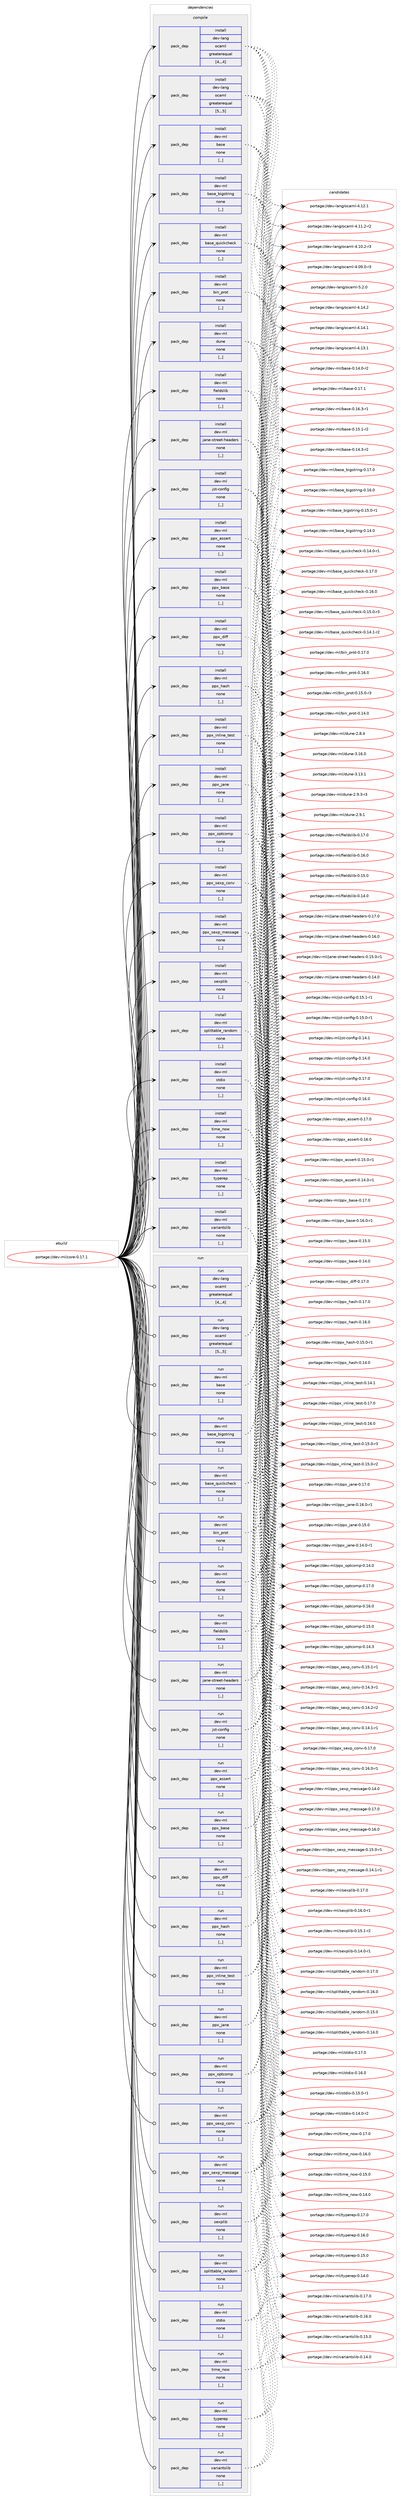digraph prolog {

# *************
# Graph options
# *************

newrank=true;
concentrate=true;
compound=true;
graph [rankdir=LR,fontname=Helvetica,fontsize=10,ranksep=1.5];#, ranksep=2.5, nodesep=0.2];
edge  [arrowhead=vee];
node  [fontname=Helvetica,fontsize=10];

# **********
# The ebuild
# **********

subgraph cluster_leftcol {
color=gray;
label=<<i>ebuild</i>>;
id [label="portage://dev-ml/core-0.17.1", color=red, width=4, href="../dev-ml/core-0.17.1.svg"];
}

# ****************
# The dependencies
# ****************

subgraph cluster_midcol {
color=gray;
label=<<i>dependencies</i>>;
subgraph cluster_compile {
fillcolor="#eeeeee";
style=filled;
label=<<i>compile</i>>;
subgraph pack448146 {
dependency612390 [label=<<TABLE BORDER="0" CELLBORDER="1" CELLSPACING="0" CELLPADDING="4" WIDTH="220"><TR><TD ROWSPAN="6" CELLPADDING="30">pack_dep</TD></TR><TR><TD WIDTH="110">install</TD></TR><TR><TD>dev-lang</TD></TR><TR><TD>ocaml</TD></TR><TR><TD>greaterequal</TD></TR><TR><TD>[4,,,4]</TD></TR></TABLE>>, shape=none, color=blue];
}
id:e -> dependency612390:w [weight=20,style="solid",arrowhead="vee"];
subgraph pack448147 {
dependency612391 [label=<<TABLE BORDER="0" CELLBORDER="1" CELLSPACING="0" CELLPADDING="4" WIDTH="220"><TR><TD ROWSPAN="6" CELLPADDING="30">pack_dep</TD></TR><TR><TD WIDTH="110">install</TD></TR><TR><TD>dev-lang</TD></TR><TR><TD>ocaml</TD></TR><TR><TD>greaterequal</TD></TR><TR><TD>[5,,,5]</TD></TR></TABLE>>, shape=none, color=blue];
}
id:e -> dependency612391:w [weight=20,style="solid",arrowhead="vee"];
subgraph pack448148 {
dependency612392 [label=<<TABLE BORDER="0" CELLBORDER="1" CELLSPACING="0" CELLPADDING="4" WIDTH="220"><TR><TD ROWSPAN="6" CELLPADDING="30">pack_dep</TD></TR><TR><TD WIDTH="110">install</TD></TR><TR><TD>dev-ml</TD></TR><TR><TD>base</TD></TR><TR><TD>none</TD></TR><TR><TD>[,,]</TD></TR></TABLE>>, shape=none, color=blue];
}
id:e -> dependency612392:w [weight=20,style="solid",arrowhead="vee"];
subgraph pack448149 {
dependency612393 [label=<<TABLE BORDER="0" CELLBORDER="1" CELLSPACING="0" CELLPADDING="4" WIDTH="220"><TR><TD ROWSPAN="6" CELLPADDING="30">pack_dep</TD></TR><TR><TD WIDTH="110">install</TD></TR><TR><TD>dev-ml</TD></TR><TR><TD>base_bigstring</TD></TR><TR><TD>none</TD></TR><TR><TD>[,,]</TD></TR></TABLE>>, shape=none, color=blue];
}
id:e -> dependency612393:w [weight=20,style="solid",arrowhead="vee"];
subgraph pack448150 {
dependency612394 [label=<<TABLE BORDER="0" CELLBORDER="1" CELLSPACING="0" CELLPADDING="4" WIDTH="220"><TR><TD ROWSPAN="6" CELLPADDING="30">pack_dep</TD></TR><TR><TD WIDTH="110">install</TD></TR><TR><TD>dev-ml</TD></TR><TR><TD>base_quickcheck</TD></TR><TR><TD>none</TD></TR><TR><TD>[,,]</TD></TR></TABLE>>, shape=none, color=blue];
}
id:e -> dependency612394:w [weight=20,style="solid",arrowhead="vee"];
subgraph pack448151 {
dependency612395 [label=<<TABLE BORDER="0" CELLBORDER="1" CELLSPACING="0" CELLPADDING="4" WIDTH="220"><TR><TD ROWSPAN="6" CELLPADDING="30">pack_dep</TD></TR><TR><TD WIDTH="110">install</TD></TR><TR><TD>dev-ml</TD></TR><TR><TD>bin_prot</TD></TR><TR><TD>none</TD></TR><TR><TD>[,,]</TD></TR></TABLE>>, shape=none, color=blue];
}
id:e -> dependency612395:w [weight=20,style="solid",arrowhead="vee"];
subgraph pack448152 {
dependency612396 [label=<<TABLE BORDER="0" CELLBORDER="1" CELLSPACING="0" CELLPADDING="4" WIDTH="220"><TR><TD ROWSPAN="6" CELLPADDING="30">pack_dep</TD></TR><TR><TD WIDTH="110">install</TD></TR><TR><TD>dev-ml</TD></TR><TR><TD>dune</TD></TR><TR><TD>none</TD></TR><TR><TD>[,,]</TD></TR></TABLE>>, shape=none, color=blue];
}
id:e -> dependency612396:w [weight=20,style="solid",arrowhead="vee"];
subgraph pack448153 {
dependency612397 [label=<<TABLE BORDER="0" CELLBORDER="1" CELLSPACING="0" CELLPADDING="4" WIDTH="220"><TR><TD ROWSPAN="6" CELLPADDING="30">pack_dep</TD></TR><TR><TD WIDTH="110">install</TD></TR><TR><TD>dev-ml</TD></TR><TR><TD>fieldslib</TD></TR><TR><TD>none</TD></TR><TR><TD>[,,]</TD></TR></TABLE>>, shape=none, color=blue];
}
id:e -> dependency612397:w [weight=20,style="solid",arrowhead="vee"];
subgraph pack448154 {
dependency612398 [label=<<TABLE BORDER="0" CELLBORDER="1" CELLSPACING="0" CELLPADDING="4" WIDTH="220"><TR><TD ROWSPAN="6" CELLPADDING="30">pack_dep</TD></TR><TR><TD WIDTH="110">install</TD></TR><TR><TD>dev-ml</TD></TR><TR><TD>jane-street-headers</TD></TR><TR><TD>none</TD></TR><TR><TD>[,,]</TD></TR></TABLE>>, shape=none, color=blue];
}
id:e -> dependency612398:w [weight=20,style="solid",arrowhead="vee"];
subgraph pack448155 {
dependency612399 [label=<<TABLE BORDER="0" CELLBORDER="1" CELLSPACING="0" CELLPADDING="4" WIDTH="220"><TR><TD ROWSPAN="6" CELLPADDING="30">pack_dep</TD></TR><TR><TD WIDTH="110">install</TD></TR><TR><TD>dev-ml</TD></TR><TR><TD>jst-config</TD></TR><TR><TD>none</TD></TR><TR><TD>[,,]</TD></TR></TABLE>>, shape=none, color=blue];
}
id:e -> dependency612399:w [weight=20,style="solid",arrowhead="vee"];
subgraph pack448156 {
dependency612400 [label=<<TABLE BORDER="0" CELLBORDER="1" CELLSPACING="0" CELLPADDING="4" WIDTH="220"><TR><TD ROWSPAN="6" CELLPADDING="30">pack_dep</TD></TR><TR><TD WIDTH="110">install</TD></TR><TR><TD>dev-ml</TD></TR><TR><TD>ppx_assert</TD></TR><TR><TD>none</TD></TR><TR><TD>[,,]</TD></TR></TABLE>>, shape=none, color=blue];
}
id:e -> dependency612400:w [weight=20,style="solid",arrowhead="vee"];
subgraph pack448157 {
dependency612401 [label=<<TABLE BORDER="0" CELLBORDER="1" CELLSPACING="0" CELLPADDING="4" WIDTH="220"><TR><TD ROWSPAN="6" CELLPADDING="30">pack_dep</TD></TR><TR><TD WIDTH="110">install</TD></TR><TR><TD>dev-ml</TD></TR><TR><TD>ppx_base</TD></TR><TR><TD>none</TD></TR><TR><TD>[,,]</TD></TR></TABLE>>, shape=none, color=blue];
}
id:e -> dependency612401:w [weight=20,style="solid",arrowhead="vee"];
subgraph pack448158 {
dependency612402 [label=<<TABLE BORDER="0" CELLBORDER="1" CELLSPACING="0" CELLPADDING="4" WIDTH="220"><TR><TD ROWSPAN="6" CELLPADDING="30">pack_dep</TD></TR><TR><TD WIDTH="110">install</TD></TR><TR><TD>dev-ml</TD></TR><TR><TD>ppx_diff</TD></TR><TR><TD>none</TD></TR><TR><TD>[,,]</TD></TR></TABLE>>, shape=none, color=blue];
}
id:e -> dependency612402:w [weight=20,style="solid",arrowhead="vee"];
subgraph pack448159 {
dependency612403 [label=<<TABLE BORDER="0" CELLBORDER="1" CELLSPACING="0" CELLPADDING="4" WIDTH="220"><TR><TD ROWSPAN="6" CELLPADDING="30">pack_dep</TD></TR><TR><TD WIDTH="110">install</TD></TR><TR><TD>dev-ml</TD></TR><TR><TD>ppx_hash</TD></TR><TR><TD>none</TD></TR><TR><TD>[,,]</TD></TR></TABLE>>, shape=none, color=blue];
}
id:e -> dependency612403:w [weight=20,style="solid",arrowhead="vee"];
subgraph pack448160 {
dependency612404 [label=<<TABLE BORDER="0" CELLBORDER="1" CELLSPACING="0" CELLPADDING="4" WIDTH="220"><TR><TD ROWSPAN="6" CELLPADDING="30">pack_dep</TD></TR><TR><TD WIDTH="110">install</TD></TR><TR><TD>dev-ml</TD></TR><TR><TD>ppx_inline_test</TD></TR><TR><TD>none</TD></TR><TR><TD>[,,]</TD></TR></TABLE>>, shape=none, color=blue];
}
id:e -> dependency612404:w [weight=20,style="solid",arrowhead="vee"];
subgraph pack448161 {
dependency612405 [label=<<TABLE BORDER="0" CELLBORDER="1" CELLSPACING="0" CELLPADDING="4" WIDTH="220"><TR><TD ROWSPAN="6" CELLPADDING="30">pack_dep</TD></TR><TR><TD WIDTH="110">install</TD></TR><TR><TD>dev-ml</TD></TR><TR><TD>ppx_jane</TD></TR><TR><TD>none</TD></TR><TR><TD>[,,]</TD></TR></TABLE>>, shape=none, color=blue];
}
id:e -> dependency612405:w [weight=20,style="solid",arrowhead="vee"];
subgraph pack448162 {
dependency612406 [label=<<TABLE BORDER="0" CELLBORDER="1" CELLSPACING="0" CELLPADDING="4" WIDTH="220"><TR><TD ROWSPAN="6" CELLPADDING="30">pack_dep</TD></TR><TR><TD WIDTH="110">install</TD></TR><TR><TD>dev-ml</TD></TR><TR><TD>ppx_optcomp</TD></TR><TR><TD>none</TD></TR><TR><TD>[,,]</TD></TR></TABLE>>, shape=none, color=blue];
}
id:e -> dependency612406:w [weight=20,style="solid",arrowhead="vee"];
subgraph pack448163 {
dependency612407 [label=<<TABLE BORDER="0" CELLBORDER="1" CELLSPACING="0" CELLPADDING="4" WIDTH="220"><TR><TD ROWSPAN="6" CELLPADDING="30">pack_dep</TD></TR><TR><TD WIDTH="110">install</TD></TR><TR><TD>dev-ml</TD></TR><TR><TD>ppx_sexp_conv</TD></TR><TR><TD>none</TD></TR><TR><TD>[,,]</TD></TR></TABLE>>, shape=none, color=blue];
}
id:e -> dependency612407:w [weight=20,style="solid",arrowhead="vee"];
subgraph pack448164 {
dependency612408 [label=<<TABLE BORDER="0" CELLBORDER="1" CELLSPACING="0" CELLPADDING="4" WIDTH="220"><TR><TD ROWSPAN="6" CELLPADDING="30">pack_dep</TD></TR><TR><TD WIDTH="110">install</TD></TR><TR><TD>dev-ml</TD></TR><TR><TD>ppx_sexp_message</TD></TR><TR><TD>none</TD></TR><TR><TD>[,,]</TD></TR></TABLE>>, shape=none, color=blue];
}
id:e -> dependency612408:w [weight=20,style="solid",arrowhead="vee"];
subgraph pack448165 {
dependency612409 [label=<<TABLE BORDER="0" CELLBORDER="1" CELLSPACING="0" CELLPADDING="4" WIDTH="220"><TR><TD ROWSPAN="6" CELLPADDING="30">pack_dep</TD></TR><TR><TD WIDTH="110">install</TD></TR><TR><TD>dev-ml</TD></TR><TR><TD>sexplib</TD></TR><TR><TD>none</TD></TR><TR><TD>[,,]</TD></TR></TABLE>>, shape=none, color=blue];
}
id:e -> dependency612409:w [weight=20,style="solid",arrowhead="vee"];
subgraph pack448166 {
dependency612410 [label=<<TABLE BORDER="0" CELLBORDER="1" CELLSPACING="0" CELLPADDING="4" WIDTH="220"><TR><TD ROWSPAN="6" CELLPADDING="30">pack_dep</TD></TR><TR><TD WIDTH="110">install</TD></TR><TR><TD>dev-ml</TD></TR><TR><TD>splittable_random</TD></TR><TR><TD>none</TD></TR><TR><TD>[,,]</TD></TR></TABLE>>, shape=none, color=blue];
}
id:e -> dependency612410:w [weight=20,style="solid",arrowhead="vee"];
subgraph pack448167 {
dependency612411 [label=<<TABLE BORDER="0" CELLBORDER="1" CELLSPACING="0" CELLPADDING="4" WIDTH="220"><TR><TD ROWSPAN="6" CELLPADDING="30">pack_dep</TD></TR><TR><TD WIDTH="110">install</TD></TR><TR><TD>dev-ml</TD></TR><TR><TD>stdio</TD></TR><TR><TD>none</TD></TR><TR><TD>[,,]</TD></TR></TABLE>>, shape=none, color=blue];
}
id:e -> dependency612411:w [weight=20,style="solid",arrowhead="vee"];
subgraph pack448168 {
dependency612412 [label=<<TABLE BORDER="0" CELLBORDER="1" CELLSPACING="0" CELLPADDING="4" WIDTH="220"><TR><TD ROWSPAN="6" CELLPADDING="30">pack_dep</TD></TR><TR><TD WIDTH="110">install</TD></TR><TR><TD>dev-ml</TD></TR><TR><TD>time_now</TD></TR><TR><TD>none</TD></TR><TR><TD>[,,]</TD></TR></TABLE>>, shape=none, color=blue];
}
id:e -> dependency612412:w [weight=20,style="solid",arrowhead="vee"];
subgraph pack448169 {
dependency612413 [label=<<TABLE BORDER="0" CELLBORDER="1" CELLSPACING="0" CELLPADDING="4" WIDTH="220"><TR><TD ROWSPAN="6" CELLPADDING="30">pack_dep</TD></TR><TR><TD WIDTH="110">install</TD></TR><TR><TD>dev-ml</TD></TR><TR><TD>typerep</TD></TR><TR><TD>none</TD></TR><TR><TD>[,,]</TD></TR></TABLE>>, shape=none, color=blue];
}
id:e -> dependency612413:w [weight=20,style="solid",arrowhead="vee"];
subgraph pack448170 {
dependency612414 [label=<<TABLE BORDER="0" CELLBORDER="1" CELLSPACING="0" CELLPADDING="4" WIDTH="220"><TR><TD ROWSPAN="6" CELLPADDING="30">pack_dep</TD></TR><TR><TD WIDTH="110">install</TD></TR><TR><TD>dev-ml</TD></TR><TR><TD>variantslib</TD></TR><TR><TD>none</TD></TR><TR><TD>[,,]</TD></TR></TABLE>>, shape=none, color=blue];
}
id:e -> dependency612414:w [weight=20,style="solid",arrowhead="vee"];
}
subgraph cluster_compileandrun {
fillcolor="#eeeeee";
style=filled;
label=<<i>compile and run</i>>;
}
subgraph cluster_run {
fillcolor="#eeeeee";
style=filled;
label=<<i>run</i>>;
subgraph pack448171 {
dependency612415 [label=<<TABLE BORDER="0" CELLBORDER="1" CELLSPACING="0" CELLPADDING="4" WIDTH="220"><TR><TD ROWSPAN="6" CELLPADDING="30">pack_dep</TD></TR><TR><TD WIDTH="110">run</TD></TR><TR><TD>dev-lang</TD></TR><TR><TD>ocaml</TD></TR><TR><TD>greaterequal</TD></TR><TR><TD>[4,,,4]</TD></TR></TABLE>>, shape=none, color=blue];
}
id:e -> dependency612415:w [weight=20,style="solid",arrowhead="odot"];
subgraph pack448172 {
dependency612416 [label=<<TABLE BORDER="0" CELLBORDER="1" CELLSPACING="0" CELLPADDING="4" WIDTH="220"><TR><TD ROWSPAN="6" CELLPADDING="30">pack_dep</TD></TR><TR><TD WIDTH="110">run</TD></TR><TR><TD>dev-lang</TD></TR><TR><TD>ocaml</TD></TR><TR><TD>greaterequal</TD></TR><TR><TD>[5,,,5]</TD></TR></TABLE>>, shape=none, color=blue];
}
id:e -> dependency612416:w [weight=20,style="solid",arrowhead="odot"];
subgraph pack448173 {
dependency612417 [label=<<TABLE BORDER="0" CELLBORDER="1" CELLSPACING="0" CELLPADDING="4" WIDTH="220"><TR><TD ROWSPAN="6" CELLPADDING="30">pack_dep</TD></TR><TR><TD WIDTH="110">run</TD></TR><TR><TD>dev-ml</TD></TR><TR><TD>base</TD></TR><TR><TD>none</TD></TR><TR><TD>[,,]</TD></TR></TABLE>>, shape=none, color=blue];
}
id:e -> dependency612417:w [weight=20,style="solid",arrowhead="odot"];
subgraph pack448174 {
dependency612418 [label=<<TABLE BORDER="0" CELLBORDER="1" CELLSPACING="0" CELLPADDING="4" WIDTH="220"><TR><TD ROWSPAN="6" CELLPADDING="30">pack_dep</TD></TR><TR><TD WIDTH="110">run</TD></TR><TR><TD>dev-ml</TD></TR><TR><TD>base_bigstring</TD></TR><TR><TD>none</TD></TR><TR><TD>[,,]</TD></TR></TABLE>>, shape=none, color=blue];
}
id:e -> dependency612418:w [weight=20,style="solid",arrowhead="odot"];
subgraph pack448175 {
dependency612419 [label=<<TABLE BORDER="0" CELLBORDER="1" CELLSPACING="0" CELLPADDING="4" WIDTH="220"><TR><TD ROWSPAN="6" CELLPADDING="30">pack_dep</TD></TR><TR><TD WIDTH="110">run</TD></TR><TR><TD>dev-ml</TD></TR><TR><TD>base_quickcheck</TD></TR><TR><TD>none</TD></TR><TR><TD>[,,]</TD></TR></TABLE>>, shape=none, color=blue];
}
id:e -> dependency612419:w [weight=20,style="solid",arrowhead="odot"];
subgraph pack448176 {
dependency612420 [label=<<TABLE BORDER="0" CELLBORDER="1" CELLSPACING="0" CELLPADDING="4" WIDTH="220"><TR><TD ROWSPAN="6" CELLPADDING="30">pack_dep</TD></TR><TR><TD WIDTH="110">run</TD></TR><TR><TD>dev-ml</TD></TR><TR><TD>bin_prot</TD></TR><TR><TD>none</TD></TR><TR><TD>[,,]</TD></TR></TABLE>>, shape=none, color=blue];
}
id:e -> dependency612420:w [weight=20,style="solid",arrowhead="odot"];
subgraph pack448177 {
dependency612421 [label=<<TABLE BORDER="0" CELLBORDER="1" CELLSPACING="0" CELLPADDING="4" WIDTH="220"><TR><TD ROWSPAN="6" CELLPADDING="30">pack_dep</TD></TR><TR><TD WIDTH="110">run</TD></TR><TR><TD>dev-ml</TD></TR><TR><TD>dune</TD></TR><TR><TD>none</TD></TR><TR><TD>[,,]</TD></TR></TABLE>>, shape=none, color=blue];
}
id:e -> dependency612421:w [weight=20,style="solid",arrowhead="odot"];
subgraph pack448178 {
dependency612422 [label=<<TABLE BORDER="0" CELLBORDER="1" CELLSPACING="0" CELLPADDING="4" WIDTH="220"><TR><TD ROWSPAN="6" CELLPADDING="30">pack_dep</TD></TR><TR><TD WIDTH="110">run</TD></TR><TR><TD>dev-ml</TD></TR><TR><TD>fieldslib</TD></TR><TR><TD>none</TD></TR><TR><TD>[,,]</TD></TR></TABLE>>, shape=none, color=blue];
}
id:e -> dependency612422:w [weight=20,style="solid",arrowhead="odot"];
subgraph pack448179 {
dependency612423 [label=<<TABLE BORDER="0" CELLBORDER="1" CELLSPACING="0" CELLPADDING="4" WIDTH="220"><TR><TD ROWSPAN="6" CELLPADDING="30">pack_dep</TD></TR><TR><TD WIDTH="110">run</TD></TR><TR><TD>dev-ml</TD></TR><TR><TD>jane-street-headers</TD></TR><TR><TD>none</TD></TR><TR><TD>[,,]</TD></TR></TABLE>>, shape=none, color=blue];
}
id:e -> dependency612423:w [weight=20,style="solid",arrowhead="odot"];
subgraph pack448180 {
dependency612424 [label=<<TABLE BORDER="0" CELLBORDER="1" CELLSPACING="0" CELLPADDING="4" WIDTH="220"><TR><TD ROWSPAN="6" CELLPADDING="30">pack_dep</TD></TR><TR><TD WIDTH="110">run</TD></TR><TR><TD>dev-ml</TD></TR><TR><TD>jst-config</TD></TR><TR><TD>none</TD></TR><TR><TD>[,,]</TD></TR></TABLE>>, shape=none, color=blue];
}
id:e -> dependency612424:w [weight=20,style="solid",arrowhead="odot"];
subgraph pack448181 {
dependency612425 [label=<<TABLE BORDER="0" CELLBORDER="1" CELLSPACING="0" CELLPADDING="4" WIDTH="220"><TR><TD ROWSPAN="6" CELLPADDING="30">pack_dep</TD></TR><TR><TD WIDTH="110">run</TD></TR><TR><TD>dev-ml</TD></TR><TR><TD>ppx_assert</TD></TR><TR><TD>none</TD></TR><TR><TD>[,,]</TD></TR></TABLE>>, shape=none, color=blue];
}
id:e -> dependency612425:w [weight=20,style="solid",arrowhead="odot"];
subgraph pack448182 {
dependency612426 [label=<<TABLE BORDER="0" CELLBORDER="1" CELLSPACING="0" CELLPADDING="4" WIDTH="220"><TR><TD ROWSPAN="6" CELLPADDING="30">pack_dep</TD></TR><TR><TD WIDTH="110">run</TD></TR><TR><TD>dev-ml</TD></TR><TR><TD>ppx_base</TD></TR><TR><TD>none</TD></TR><TR><TD>[,,]</TD></TR></TABLE>>, shape=none, color=blue];
}
id:e -> dependency612426:w [weight=20,style="solid",arrowhead="odot"];
subgraph pack448183 {
dependency612427 [label=<<TABLE BORDER="0" CELLBORDER="1" CELLSPACING="0" CELLPADDING="4" WIDTH="220"><TR><TD ROWSPAN="6" CELLPADDING="30">pack_dep</TD></TR><TR><TD WIDTH="110">run</TD></TR><TR><TD>dev-ml</TD></TR><TR><TD>ppx_diff</TD></TR><TR><TD>none</TD></TR><TR><TD>[,,]</TD></TR></TABLE>>, shape=none, color=blue];
}
id:e -> dependency612427:w [weight=20,style="solid",arrowhead="odot"];
subgraph pack448184 {
dependency612428 [label=<<TABLE BORDER="0" CELLBORDER="1" CELLSPACING="0" CELLPADDING="4" WIDTH="220"><TR><TD ROWSPAN="6" CELLPADDING="30">pack_dep</TD></TR><TR><TD WIDTH="110">run</TD></TR><TR><TD>dev-ml</TD></TR><TR><TD>ppx_hash</TD></TR><TR><TD>none</TD></TR><TR><TD>[,,]</TD></TR></TABLE>>, shape=none, color=blue];
}
id:e -> dependency612428:w [weight=20,style="solid",arrowhead="odot"];
subgraph pack448185 {
dependency612429 [label=<<TABLE BORDER="0" CELLBORDER="1" CELLSPACING="0" CELLPADDING="4" WIDTH="220"><TR><TD ROWSPAN="6" CELLPADDING="30">pack_dep</TD></TR><TR><TD WIDTH="110">run</TD></TR><TR><TD>dev-ml</TD></TR><TR><TD>ppx_inline_test</TD></TR><TR><TD>none</TD></TR><TR><TD>[,,]</TD></TR></TABLE>>, shape=none, color=blue];
}
id:e -> dependency612429:w [weight=20,style="solid",arrowhead="odot"];
subgraph pack448186 {
dependency612430 [label=<<TABLE BORDER="0" CELLBORDER="1" CELLSPACING="0" CELLPADDING="4" WIDTH="220"><TR><TD ROWSPAN="6" CELLPADDING="30">pack_dep</TD></TR><TR><TD WIDTH="110">run</TD></TR><TR><TD>dev-ml</TD></TR><TR><TD>ppx_jane</TD></TR><TR><TD>none</TD></TR><TR><TD>[,,]</TD></TR></TABLE>>, shape=none, color=blue];
}
id:e -> dependency612430:w [weight=20,style="solid",arrowhead="odot"];
subgraph pack448187 {
dependency612431 [label=<<TABLE BORDER="0" CELLBORDER="1" CELLSPACING="0" CELLPADDING="4" WIDTH="220"><TR><TD ROWSPAN="6" CELLPADDING="30">pack_dep</TD></TR><TR><TD WIDTH="110">run</TD></TR><TR><TD>dev-ml</TD></TR><TR><TD>ppx_optcomp</TD></TR><TR><TD>none</TD></TR><TR><TD>[,,]</TD></TR></TABLE>>, shape=none, color=blue];
}
id:e -> dependency612431:w [weight=20,style="solid",arrowhead="odot"];
subgraph pack448188 {
dependency612432 [label=<<TABLE BORDER="0" CELLBORDER="1" CELLSPACING="0" CELLPADDING="4" WIDTH="220"><TR><TD ROWSPAN="6" CELLPADDING="30">pack_dep</TD></TR><TR><TD WIDTH="110">run</TD></TR><TR><TD>dev-ml</TD></TR><TR><TD>ppx_sexp_conv</TD></TR><TR><TD>none</TD></TR><TR><TD>[,,]</TD></TR></TABLE>>, shape=none, color=blue];
}
id:e -> dependency612432:w [weight=20,style="solid",arrowhead="odot"];
subgraph pack448189 {
dependency612433 [label=<<TABLE BORDER="0" CELLBORDER="1" CELLSPACING="0" CELLPADDING="4" WIDTH="220"><TR><TD ROWSPAN="6" CELLPADDING="30">pack_dep</TD></TR><TR><TD WIDTH="110">run</TD></TR><TR><TD>dev-ml</TD></TR><TR><TD>ppx_sexp_message</TD></TR><TR><TD>none</TD></TR><TR><TD>[,,]</TD></TR></TABLE>>, shape=none, color=blue];
}
id:e -> dependency612433:w [weight=20,style="solid",arrowhead="odot"];
subgraph pack448190 {
dependency612434 [label=<<TABLE BORDER="0" CELLBORDER="1" CELLSPACING="0" CELLPADDING="4" WIDTH="220"><TR><TD ROWSPAN="6" CELLPADDING="30">pack_dep</TD></TR><TR><TD WIDTH="110">run</TD></TR><TR><TD>dev-ml</TD></TR><TR><TD>sexplib</TD></TR><TR><TD>none</TD></TR><TR><TD>[,,]</TD></TR></TABLE>>, shape=none, color=blue];
}
id:e -> dependency612434:w [weight=20,style="solid",arrowhead="odot"];
subgraph pack448191 {
dependency612435 [label=<<TABLE BORDER="0" CELLBORDER="1" CELLSPACING="0" CELLPADDING="4" WIDTH="220"><TR><TD ROWSPAN="6" CELLPADDING="30">pack_dep</TD></TR><TR><TD WIDTH="110">run</TD></TR><TR><TD>dev-ml</TD></TR><TR><TD>splittable_random</TD></TR><TR><TD>none</TD></TR><TR><TD>[,,]</TD></TR></TABLE>>, shape=none, color=blue];
}
id:e -> dependency612435:w [weight=20,style="solid",arrowhead="odot"];
subgraph pack448192 {
dependency612436 [label=<<TABLE BORDER="0" CELLBORDER="1" CELLSPACING="0" CELLPADDING="4" WIDTH="220"><TR><TD ROWSPAN="6" CELLPADDING="30">pack_dep</TD></TR><TR><TD WIDTH="110">run</TD></TR><TR><TD>dev-ml</TD></TR><TR><TD>stdio</TD></TR><TR><TD>none</TD></TR><TR><TD>[,,]</TD></TR></TABLE>>, shape=none, color=blue];
}
id:e -> dependency612436:w [weight=20,style="solid",arrowhead="odot"];
subgraph pack448193 {
dependency612437 [label=<<TABLE BORDER="0" CELLBORDER="1" CELLSPACING="0" CELLPADDING="4" WIDTH="220"><TR><TD ROWSPAN="6" CELLPADDING="30">pack_dep</TD></TR><TR><TD WIDTH="110">run</TD></TR><TR><TD>dev-ml</TD></TR><TR><TD>time_now</TD></TR><TR><TD>none</TD></TR><TR><TD>[,,]</TD></TR></TABLE>>, shape=none, color=blue];
}
id:e -> dependency612437:w [weight=20,style="solid",arrowhead="odot"];
subgraph pack448194 {
dependency612438 [label=<<TABLE BORDER="0" CELLBORDER="1" CELLSPACING="0" CELLPADDING="4" WIDTH="220"><TR><TD ROWSPAN="6" CELLPADDING="30">pack_dep</TD></TR><TR><TD WIDTH="110">run</TD></TR><TR><TD>dev-ml</TD></TR><TR><TD>typerep</TD></TR><TR><TD>none</TD></TR><TR><TD>[,,]</TD></TR></TABLE>>, shape=none, color=blue];
}
id:e -> dependency612438:w [weight=20,style="solid",arrowhead="odot"];
subgraph pack448195 {
dependency612439 [label=<<TABLE BORDER="0" CELLBORDER="1" CELLSPACING="0" CELLPADDING="4" WIDTH="220"><TR><TD ROWSPAN="6" CELLPADDING="30">pack_dep</TD></TR><TR><TD WIDTH="110">run</TD></TR><TR><TD>dev-ml</TD></TR><TR><TD>variantslib</TD></TR><TR><TD>none</TD></TR><TR><TD>[,,]</TD></TR></TABLE>>, shape=none, color=blue];
}
id:e -> dependency612439:w [weight=20,style="solid",arrowhead="odot"];
}
}

# **************
# The candidates
# **************

subgraph cluster_choices {
rank=same;
color=gray;
label=<<i>candidates</i>>;

subgraph choice448146 {
color=black;
nodesep=1;
choice1001011184510897110103471119997109108455346504648 [label="portage://dev-lang/ocaml-5.2.0", color=red, width=4,href="../dev-lang/ocaml-5.2.0.svg"];
choice100101118451089711010347111999710910845524649524650 [label="portage://dev-lang/ocaml-4.14.2", color=red, width=4,href="../dev-lang/ocaml-4.14.2.svg"];
choice100101118451089711010347111999710910845524649524649 [label="portage://dev-lang/ocaml-4.14.1", color=red, width=4,href="../dev-lang/ocaml-4.14.1.svg"];
choice100101118451089711010347111999710910845524649514649 [label="portage://dev-lang/ocaml-4.13.1", color=red, width=4,href="../dev-lang/ocaml-4.13.1.svg"];
choice100101118451089711010347111999710910845524649504649 [label="portage://dev-lang/ocaml-4.12.1", color=red, width=4,href="../dev-lang/ocaml-4.12.1.svg"];
choice1001011184510897110103471119997109108455246494946504511450 [label="portage://dev-lang/ocaml-4.11.2-r2", color=red, width=4,href="../dev-lang/ocaml-4.11.2-r2.svg"];
choice1001011184510897110103471119997109108455246494846504511451 [label="portage://dev-lang/ocaml-4.10.2-r3", color=red, width=4,href="../dev-lang/ocaml-4.10.2-r3.svg"];
choice1001011184510897110103471119997109108455246485746484511451 [label="portage://dev-lang/ocaml-4.09.0-r3", color=red, width=4,href="../dev-lang/ocaml-4.09.0-r3.svg"];
dependency612390:e -> choice1001011184510897110103471119997109108455346504648:w [style=dotted,weight="100"];
dependency612390:e -> choice100101118451089711010347111999710910845524649524650:w [style=dotted,weight="100"];
dependency612390:e -> choice100101118451089711010347111999710910845524649524649:w [style=dotted,weight="100"];
dependency612390:e -> choice100101118451089711010347111999710910845524649514649:w [style=dotted,weight="100"];
dependency612390:e -> choice100101118451089711010347111999710910845524649504649:w [style=dotted,weight="100"];
dependency612390:e -> choice1001011184510897110103471119997109108455246494946504511450:w [style=dotted,weight="100"];
dependency612390:e -> choice1001011184510897110103471119997109108455246494846504511451:w [style=dotted,weight="100"];
dependency612390:e -> choice1001011184510897110103471119997109108455246485746484511451:w [style=dotted,weight="100"];
}
subgraph choice448147 {
color=black;
nodesep=1;
choice1001011184510897110103471119997109108455346504648 [label="portage://dev-lang/ocaml-5.2.0", color=red, width=4,href="../dev-lang/ocaml-5.2.0.svg"];
choice100101118451089711010347111999710910845524649524650 [label="portage://dev-lang/ocaml-4.14.2", color=red, width=4,href="../dev-lang/ocaml-4.14.2.svg"];
choice100101118451089711010347111999710910845524649524649 [label="portage://dev-lang/ocaml-4.14.1", color=red, width=4,href="../dev-lang/ocaml-4.14.1.svg"];
choice100101118451089711010347111999710910845524649514649 [label="portage://dev-lang/ocaml-4.13.1", color=red, width=4,href="../dev-lang/ocaml-4.13.1.svg"];
choice100101118451089711010347111999710910845524649504649 [label="portage://dev-lang/ocaml-4.12.1", color=red, width=4,href="../dev-lang/ocaml-4.12.1.svg"];
choice1001011184510897110103471119997109108455246494946504511450 [label="portage://dev-lang/ocaml-4.11.2-r2", color=red, width=4,href="../dev-lang/ocaml-4.11.2-r2.svg"];
choice1001011184510897110103471119997109108455246494846504511451 [label="portage://dev-lang/ocaml-4.10.2-r3", color=red, width=4,href="../dev-lang/ocaml-4.10.2-r3.svg"];
choice1001011184510897110103471119997109108455246485746484511451 [label="portage://dev-lang/ocaml-4.09.0-r3", color=red, width=4,href="../dev-lang/ocaml-4.09.0-r3.svg"];
dependency612391:e -> choice1001011184510897110103471119997109108455346504648:w [style=dotted,weight="100"];
dependency612391:e -> choice100101118451089711010347111999710910845524649524650:w [style=dotted,weight="100"];
dependency612391:e -> choice100101118451089711010347111999710910845524649524649:w [style=dotted,weight="100"];
dependency612391:e -> choice100101118451089711010347111999710910845524649514649:w [style=dotted,weight="100"];
dependency612391:e -> choice100101118451089711010347111999710910845524649504649:w [style=dotted,weight="100"];
dependency612391:e -> choice1001011184510897110103471119997109108455246494946504511450:w [style=dotted,weight="100"];
dependency612391:e -> choice1001011184510897110103471119997109108455246494846504511451:w [style=dotted,weight="100"];
dependency612391:e -> choice1001011184510897110103471119997109108455246485746484511451:w [style=dotted,weight="100"];
}
subgraph choice448148 {
color=black;
nodesep=1;
choice1001011184510910847989711510145484649554649 [label="portage://dev-ml/base-0.17.1", color=red, width=4,href="../dev-ml/base-0.17.1.svg"];
choice10010111845109108479897115101454846495446514511449 [label="portage://dev-ml/base-0.16.3-r1", color=red, width=4,href="../dev-ml/base-0.16.3-r1.svg"];
choice10010111845109108479897115101454846495346494511450 [label="portage://dev-ml/base-0.15.1-r2", color=red, width=4,href="../dev-ml/base-0.15.1-r2.svg"];
choice10010111845109108479897115101454846495246514511450 [label="portage://dev-ml/base-0.14.3-r2", color=red, width=4,href="../dev-ml/base-0.14.3-r2.svg"];
choice10010111845109108479897115101454846495246484511450 [label="portage://dev-ml/base-0.14.0-r2", color=red, width=4,href="../dev-ml/base-0.14.0-r2.svg"];
dependency612392:e -> choice1001011184510910847989711510145484649554649:w [style=dotted,weight="100"];
dependency612392:e -> choice10010111845109108479897115101454846495446514511449:w [style=dotted,weight="100"];
dependency612392:e -> choice10010111845109108479897115101454846495346494511450:w [style=dotted,weight="100"];
dependency612392:e -> choice10010111845109108479897115101454846495246514511450:w [style=dotted,weight="100"];
dependency612392:e -> choice10010111845109108479897115101454846495246484511450:w [style=dotted,weight="100"];
}
subgraph choice448149 {
color=black;
nodesep=1;
choice10010111845109108479897115101959810510311511611410511010345484649554648 [label="portage://dev-ml/base_bigstring-0.17.0", color=red, width=4,href="../dev-ml/base_bigstring-0.17.0.svg"];
choice10010111845109108479897115101959810510311511611410511010345484649544648 [label="portage://dev-ml/base_bigstring-0.16.0", color=red, width=4,href="../dev-ml/base_bigstring-0.16.0.svg"];
choice100101118451091084798971151019598105103115116114105110103454846495346484511449 [label="portage://dev-ml/base_bigstring-0.15.0-r1", color=red, width=4,href="../dev-ml/base_bigstring-0.15.0-r1.svg"];
choice10010111845109108479897115101959810510311511611410511010345484649524648 [label="portage://dev-ml/base_bigstring-0.14.0", color=red, width=4,href="../dev-ml/base_bigstring-0.14.0.svg"];
dependency612393:e -> choice10010111845109108479897115101959810510311511611410511010345484649554648:w [style=dotted,weight="100"];
dependency612393:e -> choice10010111845109108479897115101959810510311511611410511010345484649544648:w [style=dotted,weight="100"];
dependency612393:e -> choice100101118451091084798971151019598105103115116114105110103454846495346484511449:w [style=dotted,weight="100"];
dependency612393:e -> choice10010111845109108479897115101959810510311511611410511010345484649524648:w [style=dotted,weight="100"];
}
subgraph choice448150 {
color=black;
nodesep=1;
choice100101118451091084798971151019511311710599107991041019910745484649554648 [label="portage://dev-ml/base_quickcheck-0.17.0", color=red, width=4,href="../dev-ml/base_quickcheck-0.17.0.svg"];
choice100101118451091084798971151019511311710599107991041019910745484649544648 [label="portage://dev-ml/base_quickcheck-0.16.0", color=red, width=4,href="../dev-ml/base_quickcheck-0.16.0.svg"];
choice1001011184510910847989711510195113117105991079910410199107454846495346484511451 [label="portage://dev-ml/base_quickcheck-0.15.0-r3", color=red, width=4,href="../dev-ml/base_quickcheck-0.15.0-r3.svg"];
choice1001011184510910847989711510195113117105991079910410199107454846495246494511450 [label="portage://dev-ml/base_quickcheck-0.14.1-r2", color=red, width=4,href="../dev-ml/base_quickcheck-0.14.1-r2.svg"];
choice1001011184510910847989711510195113117105991079910410199107454846495246484511449 [label="portage://dev-ml/base_quickcheck-0.14.0-r1", color=red, width=4,href="../dev-ml/base_quickcheck-0.14.0-r1.svg"];
dependency612394:e -> choice100101118451091084798971151019511311710599107991041019910745484649554648:w [style=dotted,weight="100"];
dependency612394:e -> choice100101118451091084798971151019511311710599107991041019910745484649544648:w [style=dotted,weight="100"];
dependency612394:e -> choice1001011184510910847989711510195113117105991079910410199107454846495346484511451:w [style=dotted,weight="100"];
dependency612394:e -> choice1001011184510910847989711510195113117105991079910410199107454846495246494511450:w [style=dotted,weight="100"];
dependency612394:e -> choice1001011184510910847989711510195113117105991079910410199107454846495246484511449:w [style=dotted,weight="100"];
}
subgraph choice448151 {
color=black;
nodesep=1;
choice1001011184510910847981051109511211411111645484649554648 [label="portage://dev-ml/bin_prot-0.17.0", color=red, width=4,href="../dev-ml/bin_prot-0.17.0.svg"];
choice1001011184510910847981051109511211411111645484649544648 [label="portage://dev-ml/bin_prot-0.16.0", color=red, width=4,href="../dev-ml/bin_prot-0.16.0.svg"];
choice10010111845109108479810511095112114111116454846495346484511451 [label="portage://dev-ml/bin_prot-0.15.0-r3", color=red, width=4,href="../dev-ml/bin_prot-0.15.0-r3.svg"];
choice1001011184510910847981051109511211411111645484649524648 [label="portage://dev-ml/bin_prot-0.14.0", color=red, width=4,href="../dev-ml/bin_prot-0.14.0.svg"];
dependency612395:e -> choice1001011184510910847981051109511211411111645484649554648:w [style=dotted,weight="100"];
dependency612395:e -> choice1001011184510910847981051109511211411111645484649544648:w [style=dotted,weight="100"];
dependency612395:e -> choice10010111845109108479810511095112114111116454846495346484511451:w [style=dotted,weight="100"];
dependency612395:e -> choice1001011184510910847981051109511211411111645484649524648:w [style=dotted,weight="100"];
}
subgraph choice448152 {
color=black;
nodesep=1;
choice100101118451091084710011711010145514649544648 [label="portage://dev-ml/dune-3.16.0", color=red, width=4,href="../dev-ml/dune-3.16.0.svg"];
choice100101118451091084710011711010145514649514649 [label="portage://dev-ml/dune-3.13.1", color=red, width=4,href="../dev-ml/dune-3.13.1.svg"];
choice10010111845109108471001171101014550465746514511451 [label="portage://dev-ml/dune-2.9.3-r3", color=red, width=4,href="../dev-ml/dune-2.9.3-r3.svg"];
choice1001011184510910847100117110101455046574649 [label="portage://dev-ml/dune-2.9.1", color=red, width=4,href="../dev-ml/dune-2.9.1.svg"];
choice1001011184510910847100117110101455046564652 [label="portage://dev-ml/dune-2.8.4", color=red, width=4,href="../dev-ml/dune-2.8.4.svg"];
dependency612396:e -> choice100101118451091084710011711010145514649544648:w [style=dotted,weight="100"];
dependency612396:e -> choice100101118451091084710011711010145514649514649:w [style=dotted,weight="100"];
dependency612396:e -> choice10010111845109108471001171101014550465746514511451:w [style=dotted,weight="100"];
dependency612396:e -> choice1001011184510910847100117110101455046574649:w [style=dotted,weight="100"];
dependency612396:e -> choice1001011184510910847100117110101455046564652:w [style=dotted,weight="100"];
}
subgraph choice448153 {
color=black;
nodesep=1;
choice10010111845109108471021051011081001151081059845484649554648 [label="portage://dev-ml/fieldslib-0.17.0", color=red, width=4,href="../dev-ml/fieldslib-0.17.0.svg"];
choice10010111845109108471021051011081001151081059845484649544648 [label="portage://dev-ml/fieldslib-0.16.0", color=red, width=4,href="../dev-ml/fieldslib-0.16.0.svg"];
choice10010111845109108471021051011081001151081059845484649534648 [label="portage://dev-ml/fieldslib-0.15.0", color=red, width=4,href="../dev-ml/fieldslib-0.15.0.svg"];
choice10010111845109108471021051011081001151081059845484649524648 [label="portage://dev-ml/fieldslib-0.14.0", color=red, width=4,href="../dev-ml/fieldslib-0.14.0.svg"];
dependency612397:e -> choice10010111845109108471021051011081001151081059845484649554648:w [style=dotted,weight="100"];
dependency612397:e -> choice10010111845109108471021051011081001151081059845484649544648:w [style=dotted,weight="100"];
dependency612397:e -> choice10010111845109108471021051011081001151081059845484649534648:w [style=dotted,weight="100"];
dependency612397:e -> choice10010111845109108471021051011081001151081059845484649524648:w [style=dotted,weight="100"];
}
subgraph choice448154 {
color=black;
nodesep=1;
choice10010111845109108471069711010145115116114101101116451041019710010111411545484649554648 [label="portage://dev-ml/jane-street-headers-0.17.0", color=red, width=4,href="../dev-ml/jane-street-headers-0.17.0.svg"];
choice10010111845109108471069711010145115116114101101116451041019710010111411545484649544648 [label="portage://dev-ml/jane-street-headers-0.16.0", color=red, width=4,href="../dev-ml/jane-street-headers-0.16.0.svg"];
choice100101118451091084710697110101451151161141011011164510410197100101114115454846495346484511449 [label="portage://dev-ml/jane-street-headers-0.15.0-r1", color=red, width=4,href="../dev-ml/jane-street-headers-0.15.0-r1.svg"];
choice10010111845109108471069711010145115116114101101116451041019710010111411545484649524648 [label="portage://dev-ml/jane-street-headers-0.14.0", color=red, width=4,href="../dev-ml/jane-street-headers-0.14.0.svg"];
dependency612398:e -> choice10010111845109108471069711010145115116114101101116451041019710010111411545484649554648:w [style=dotted,weight="100"];
dependency612398:e -> choice10010111845109108471069711010145115116114101101116451041019710010111411545484649544648:w [style=dotted,weight="100"];
dependency612398:e -> choice100101118451091084710697110101451151161141011011164510410197100101114115454846495346484511449:w [style=dotted,weight="100"];
dependency612398:e -> choice10010111845109108471069711010145115116114101101116451041019710010111411545484649524648:w [style=dotted,weight="100"];
}
subgraph choice448155 {
color=black;
nodesep=1;
choice1001011184510910847106115116459911111010210510345484649554648 [label="portage://dev-ml/jst-config-0.17.0", color=red, width=4,href="../dev-ml/jst-config-0.17.0.svg"];
choice1001011184510910847106115116459911111010210510345484649544648 [label="portage://dev-ml/jst-config-0.16.0", color=red, width=4,href="../dev-ml/jst-config-0.16.0.svg"];
choice10010111845109108471061151164599111110102105103454846495346494511449 [label="portage://dev-ml/jst-config-0.15.1-r1", color=red, width=4,href="../dev-ml/jst-config-0.15.1-r1.svg"];
choice10010111845109108471061151164599111110102105103454846495346484511449 [label="portage://dev-ml/jst-config-0.15.0-r1", color=red, width=4,href="../dev-ml/jst-config-0.15.0-r1.svg"];
choice1001011184510910847106115116459911111010210510345484649524649 [label="portage://dev-ml/jst-config-0.14.1", color=red, width=4,href="../dev-ml/jst-config-0.14.1.svg"];
choice1001011184510910847106115116459911111010210510345484649524648 [label="portage://dev-ml/jst-config-0.14.0", color=red, width=4,href="../dev-ml/jst-config-0.14.0.svg"];
dependency612399:e -> choice1001011184510910847106115116459911111010210510345484649554648:w [style=dotted,weight="100"];
dependency612399:e -> choice1001011184510910847106115116459911111010210510345484649544648:w [style=dotted,weight="100"];
dependency612399:e -> choice10010111845109108471061151164599111110102105103454846495346494511449:w [style=dotted,weight="100"];
dependency612399:e -> choice10010111845109108471061151164599111110102105103454846495346484511449:w [style=dotted,weight="100"];
dependency612399:e -> choice1001011184510910847106115116459911111010210510345484649524649:w [style=dotted,weight="100"];
dependency612399:e -> choice1001011184510910847106115116459911111010210510345484649524648:w [style=dotted,weight="100"];
}
subgraph choice448156 {
color=black;
nodesep=1;
choice1001011184510910847112112120959711511510111411645484649554648 [label="portage://dev-ml/ppx_assert-0.17.0", color=red, width=4,href="../dev-ml/ppx_assert-0.17.0.svg"];
choice1001011184510910847112112120959711511510111411645484649544648 [label="portage://dev-ml/ppx_assert-0.16.0", color=red, width=4,href="../dev-ml/ppx_assert-0.16.0.svg"];
choice10010111845109108471121121209597115115101114116454846495346484511449 [label="portage://dev-ml/ppx_assert-0.15.0-r1", color=red, width=4,href="../dev-ml/ppx_assert-0.15.0-r1.svg"];
choice10010111845109108471121121209597115115101114116454846495246484511449 [label="portage://dev-ml/ppx_assert-0.14.0-r1", color=red, width=4,href="../dev-ml/ppx_assert-0.14.0-r1.svg"];
dependency612400:e -> choice1001011184510910847112112120959711511510111411645484649554648:w [style=dotted,weight="100"];
dependency612400:e -> choice1001011184510910847112112120959711511510111411645484649544648:w [style=dotted,weight="100"];
dependency612400:e -> choice10010111845109108471121121209597115115101114116454846495346484511449:w [style=dotted,weight="100"];
dependency612400:e -> choice10010111845109108471121121209597115115101114116454846495246484511449:w [style=dotted,weight="100"];
}
subgraph choice448157 {
color=black;
nodesep=1;
choice100101118451091084711211212095989711510145484649554648 [label="portage://dev-ml/ppx_base-0.17.0", color=red, width=4,href="../dev-ml/ppx_base-0.17.0.svg"];
choice1001011184510910847112112120959897115101454846495446484511449 [label="portage://dev-ml/ppx_base-0.16.0-r1", color=red, width=4,href="../dev-ml/ppx_base-0.16.0-r1.svg"];
choice100101118451091084711211212095989711510145484649534648 [label="portage://dev-ml/ppx_base-0.15.0", color=red, width=4,href="../dev-ml/ppx_base-0.15.0.svg"];
choice100101118451091084711211212095989711510145484649524648 [label="portage://dev-ml/ppx_base-0.14.0", color=red, width=4,href="../dev-ml/ppx_base-0.14.0.svg"];
dependency612401:e -> choice100101118451091084711211212095989711510145484649554648:w [style=dotted,weight="100"];
dependency612401:e -> choice1001011184510910847112112120959897115101454846495446484511449:w [style=dotted,weight="100"];
dependency612401:e -> choice100101118451091084711211212095989711510145484649534648:w [style=dotted,weight="100"];
dependency612401:e -> choice100101118451091084711211212095989711510145484649524648:w [style=dotted,weight="100"];
}
subgraph choice448158 {
color=black;
nodesep=1;
choice10010111845109108471121121209510010510210245484649554648 [label="portage://dev-ml/ppx_diff-0.17.0", color=red, width=4,href="../dev-ml/ppx_diff-0.17.0.svg"];
dependency612402:e -> choice10010111845109108471121121209510010510210245484649554648:w [style=dotted,weight="100"];
}
subgraph choice448159 {
color=black;
nodesep=1;
choice1001011184510910847112112120951049711510445484649554648 [label="portage://dev-ml/ppx_hash-0.17.0", color=red, width=4,href="../dev-ml/ppx_hash-0.17.0.svg"];
choice1001011184510910847112112120951049711510445484649544648 [label="portage://dev-ml/ppx_hash-0.16.0", color=red, width=4,href="../dev-ml/ppx_hash-0.16.0.svg"];
choice10010111845109108471121121209510497115104454846495346484511449 [label="portage://dev-ml/ppx_hash-0.15.0-r1", color=red, width=4,href="../dev-ml/ppx_hash-0.15.0-r1.svg"];
choice1001011184510910847112112120951049711510445484649524648 [label="portage://dev-ml/ppx_hash-0.14.0", color=red, width=4,href="../dev-ml/ppx_hash-0.14.0.svg"];
dependency612403:e -> choice1001011184510910847112112120951049711510445484649554648:w [style=dotted,weight="100"];
dependency612403:e -> choice1001011184510910847112112120951049711510445484649544648:w [style=dotted,weight="100"];
dependency612403:e -> choice10010111845109108471121121209510497115104454846495346484511449:w [style=dotted,weight="100"];
dependency612403:e -> choice1001011184510910847112112120951049711510445484649524648:w [style=dotted,weight="100"];
}
subgraph choice448160 {
color=black;
nodesep=1;
choice1001011184510910847112112120951051101081051101019511610111511645484649554648 [label="portage://dev-ml/ppx_inline_test-0.17.0", color=red, width=4,href="../dev-ml/ppx_inline_test-0.17.0.svg"];
choice1001011184510910847112112120951051101081051101019511610111511645484649544648 [label="portage://dev-ml/ppx_inline_test-0.16.0", color=red, width=4,href="../dev-ml/ppx_inline_test-0.16.0.svg"];
choice10010111845109108471121121209510511010810511010195116101115116454846495346484511451 [label="portage://dev-ml/ppx_inline_test-0.15.0-r3", color=red, width=4,href="../dev-ml/ppx_inline_test-0.15.0-r3.svg"];
choice10010111845109108471121121209510511010810511010195116101115116454846495346484511450 [label="portage://dev-ml/ppx_inline_test-0.15.0-r2", color=red, width=4,href="../dev-ml/ppx_inline_test-0.15.0-r2.svg"];
choice1001011184510910847112112120951051101081051101019511610111511645484649524649 [label="portage://dev-ml/ppx_inline_test-0.14.1", color=red, width=4,href="../dev-ml/ppx_inline_test-0.14.1.svg"];
dependency612404:e -> choice1001011184510910847112112120951051101081051101019511610111511645484649554648:w [style=dotted,weight="100"];
dependency612404:e -> choice1001011184510910847112112120951051101081051101019511610111511645484649544648:w [style=dotted,weight="100"];
dependency612404:e -> choice10010111845109108471121121209510511010810511010195116101115116454846495346484511451:w [style=dotted,weight="100"];
dependency612404:e -> choice10010111845109108471121121209510511010810511010195116101115116454846495346484511450:w [style=dotted,weight="100"];
dependency612404:e -> choice1001011184510910847112112120951051101081051101019511610111511645484649524649:w [style=dotted,weight="100"];
}
subgraph choice448161 {
color=black;
nodesep=1;
choice1001011184510910847112112120951069711010145484649554648 [label="portage://dev-ml/ppx_jane-0.17.0", color=red, width=4,href="../dev-ml/ppx_jane-0.17.0.svg"];
choice10010111845109108471121121209510697110101454846495446484511449 [label="portage://dev-ml/ppx_jane-0.16.0-r1", color=red, width=4,href="../dev-ml/ppx_jane-0.16.0-r1.svg"];
choice1001011184510910847112112120951069711010145484649534648 [label="portage://dev-ml/ppx_jane-0.15.0", color=red, width=4,href="../dev-ml/ppx_jane-0.15.0.svg"];
choice10010111845109108471121121209510697110101454846495246484511449 [label="portage://dev-ml/ppx_jane-0.14.0-r1", color=red, width=4,href="../dev-ml/ppx_jane-0.14.0-r1.svg"];
dependency612405:e -> choice1001011184510910847112112120951069711010145484649554648:w [style=dotted,weight="100"];
dependency612405:e -> choice10010111845109108471121121209510697110101454846495446484511449:w [style=dotted,weight="100"];
dependency612405:e -> choice1001011184510910847112112120951069711010145484649534648:w [style=dotted,weight="100"];
dependency612405:e -> choice10010111845109108471121121209510697110101454846495246484511449:w [style=dotted,weight="100"];
}
subgraph choice448162 {
color=black;
nodesep=1;
choice1001011184510910847112112120951111121169911110911245484649554648 [label="portage://dev-ml/ppx_optcomp-0.17.0", color=red, width=4,href="../dev-ml/ppx_optcomp-0.17.0.svg"];
choice1001011184510910847112112120951111121169911110911245484649544648 [label="portage://dev-ml/ppx_optcomp-0.16.0", color=red, width=4,href="../dev-ml/ppx_optcomp-0.16.0.svg"];
choice1001011184510910847112112120951111121169911110911245484649534648 [label="portage://dev-ml/ppx_optcomp-0.15.0", color=red, width=4,href="../dev-ml/ppx_optcomp-0.15.0.svg"];
choice1001011184510910847112112120951111121169911110911245484649524651 [label="portage://dev-ml/ppx_optcomp-0.14.3", color=red, width=4,href="../dev-ml/ppx_optcomp-0.14.3.svg"];
choice1001011184510910847112112120951111121169911110911245484649524648 [label="portage://dev-ml/ppx_optcomp-0.14.0", color=red, width=4,href="../dev-ml/ppx_optcomp-0.14.0.svg"];
dependency612406:e -> choice1001011184510910847112112120951111121169911110911245484649554648:w [style=dotted,weight="100"];
dependency612406:e -> choice1001011184510910847112112120951111121169911110911245484649544648:w [style=dotted,weight="100"];
dependency612406:e -> choice1001011184510910847112112120951111121169911110911245484649534648:w [style=dotted,weight="100"];
dependency612406:e -> choice1001011184510910847112112120951111121169911110911245484649524651:w [style=dotted,weight="100"];
dependency612406:e -> choice1001011184510910847112112120951111121169911110911245484649524648:w [style=dotted,weight="100"];
}
subgraph choice448163 {
color=black;
nodesep=1;
choice100101118451091084711211212095115101120112959911111011845484649554648 [label="portage://dev-ml/ppx_sexp_conv-0.17.0", color=red, width=4,href="../dev-ml/ppx_sexp_conv-0.17.0.svg"];
choice1001011184510910847112112120951151011201129599111110118454846495446484511449 [label="portage://dev-ml/ppx_sexp_conv-0.16.0-r1", color=red, width=4,href="../dev-ml/ppx_sexp_conv-0.16.0-r1.svg"];
choice1001011184510910847112112120951151011201129599111110118454846495346494511449 [label="portage://dev-ml/ppx_sexp_conv-0.15.1-r1", color=red, width=4,href="../dev-ml/ppx_sexp_conv-0.15.1-r1.svg"];
choice1001011184510910847112112120951151011201129599111110118454846495246514511449 [label="portage://dev-ml/ppx_sexp_conv-0.14.3-r1", color=red, width=4,href="../dev-ml/ppx_sexp_conv-0.14.3-r1.svg"];
choice1001011184510910847112112120951151011201129599111110118454846495246504511450 [label="portage://dev-ml/ppx_sexp_conv-0.14.2-r2", color=red, width=4,href="../dev-ml/ppx_sexp_conv-0.14.2-r2.svg"];
choice1001011184510910847112112120951151011201129599111110118454846495246494511449 [label="portage://dev-ml/ppx_sexp_conv-0.14.1-r1", color=red, width=4,href="../dev-ml/ppx_sexp_conv-0.14.1-r1.svg"];
dependency612407:e -> choice100101118451091084711211212095115101120112959911111011845484649554648:w [style=dotted,weight="100"];
dependency612407:e -> choice1001011184510910847112112120951151011201129599111110118454846495446484511449:w [style=dotted,weight="100"];
dependency612407:e -> choice1001011184510910847112112120951151011201129599111110118454846495346494511449:w [style=dotted,weight="100"];
dependency612407:e -> choice1001011184510910847112112120951151011201129599111110118454846495246514511449:w [style=dotted,weight="100"];
dependency612407:e -> choice1001011184510910847112112120951151011201129599111110118454846495246504511450:w [style=dotted,weight="100"];
dependency612407:e -> choice1001011184510910847112112120951151011201129599111110118454846495246494511449:w [style=dotted,weight="100"];
}
subgraph choice448164 {
color=black;
nodesep=1;
choice100101118451091084711211212095115101120112951091011151159710310145484649554648 [label="portage://dev-ml/ppx_sexp_message-0.17.0", color=red, width=4,href="../dev-ml/ppx_sexp_message-0.17.0.svg"];
choice100101118451091084711211212095115101120112951091011151159710310145484649544648 [label="portage://dev-ml/ppx_sexp_message-0.16.0", color=red, width=4,href="../dev-ml/ppx_sexp_message-0.16.0.svg"];
choice1001011184510910847112112120951151011201129510910111511597103101454846495346484511449 [label="portage://dev-ml/ppx_sexp_message-0.15.0-r1", color=red, width=4,href="../dev-ml/ppx_sexp_message-0.15.0-r1.svg"];
choice1001011184510910847112112120951151011201129510910111511597103101454846495246494511449 [label="portage://dev-ml/ppx_sexp_message-0.14.1-r1", color=red, width=4,href="../dev-ml/ppx_sexp_message-0.14.1-r1.svg"];
choice100101118451091084711211212095115101120112951091011151159710310145484649524648 [label="portage://dev-ml/ppx_sexp_message-0.14.0", color=red, width=4,href="../dev-ml/ppx_sexp_message-0.14.0.svg"];
dependency612408:e -> choice100101118451091084711211212095115101120112951091011151159710310145484649554648:w [style=dotted,weight="100"];
dependency612408:e -> choice100101118451091084711211212095115101120112951091011151159710310145484649544648:w [style=dotted,weight="100"];
dependency612408:e -> choice1001011184510910847112112120951151011201129510910111511597103101454846495346484511449:w [style=dotted,weight="100"];
dependency612408:e -> choice1001011184510910847112112120951151011201129510910111511597103101454846495246494511449:w [style=dotted,weight="100"];
dependency612408:e -> choice100101118451091084711211212095115101120112951091011151159710310145484649524648:w [style=dotted,weight="100"];
}
subgraph choice448165 {
color=black;
nodesep=1;
choice10010111845109108471151011201121081059845484649554648 [label="portage://dev-ml/sexplib-0.17.0", color=red, width=4,href="../dev-ml/sexplib-0.17.0.svg"];
choice100101118451091084711510112011210810598454846495446484511449 [label="portage://dev-ml/sexplib-0.16.0-r1", color=red, width=4,href="../dev-ml/sexplib-0.16.0-r1.svg"];
choice100101118451091084711510112011210810598454846495346494511450 [label="portage://dev-ml/sexplib-0.15.1-r2", color=red, width=4,href="../dev-ml/sexplib-0.15.1-r2.svg"];
choice100101118451091084711510112011210810598454846495246484511449 [label="portage://dev-ml/sexplib-0.14.0-r1", color=red, width=4,href="../dev-ml/sexplib-0.14.0-r1.svg"];
dependency612409:e -> choice10010111845109108471151011201121081059845484649554648:w [style=dotted,weight="100"];
dependency612409:e -> choice100101118451091084711510112011210810598454846495446484511449:w [style=dotted,weight="100"];
dependency612409:e -> choice100101118451091084711510112011210810598454846495346494511450:w [style=dotted,weight="100"];
dependency612409:e -> choice100101118451091084711510112011210810598454846495246484511449:w [style=dotted,weight="100"];
}
subgraph choice448166 {
color=black;
nodesep=1;
choice10010111845109108471151121081051161169798108101951149711010011110945484649554648 [label="portage://dev-ml/splittable_random-0.17.0", color=red, width=4,href="../dev-ml/splittable_random-0.17.0.svg"];
choice10010111845109108471151121081051161169798108101951149711010011110945484649544648 [label="portage://dev-ml/splittable_random-0.16.0", color=red, width=4,href="../dev-ml/splittable_random-0.16.0.svg"];
choice10010111845109108471151121081051161169798108101951149711010011110945484649534648 [label="portage://dev-ml/splittable_random-0.15.0", color=red, width=4,href="../dev-ml/splittable_random-0.15.0.svg"];
choice10010111845109108471151121081051161169798108101951149711010011110945484649524648 [label="portage://dev-ml/splittable_random-0.14.0", color=red, width=4,href="../dev-ml/splittable_random-0.14.0.svg"];
dependency612410:e -> choice10010111845109108471151121081051161169798108101951149711010011110945484649554648:w [style=dotted,weight="100"];
dependency612410:e -> choice10010111845109108471151121081051161169798108101951149711010011110945484649544648:w [style=dotted,weight="100"];
dependency612410:e -> choice10010111845109108471151121081051161169798108101951149711010011110945484649534648:w [style=dotted,weight="100"];
dependency612410:e -> choice10010111845109108471151121081051161169798108101951149711010011110945484649524648:w [style=dotted,weight="100"];
}
subgraph choice448167 {
color=black;
nodesep=1;
choice100101118451091084711511610010511145484649554648 [label="portage://dev-ml/stdio-0.17.0", color=red, width=4,href="../dev-ml/stdio-0.17.0.svg"];
choice100101118451091084711511610010511145484649544648 [label="portage://dev-ml/stdio-0.16.0", color=red, width=4,href="../dev-ml/stdio-0.16.0.svg"];
choice1001011184510910847115116100105111454846495346484511449 [label="portage://dev-ml/stdio-0.15.0-r1", color=red, width=4,href="../dev-ml/stdio-0.15.0-r1.svg"];
choice1001011184510910847115116100105111454846495246484511450 [label="portage://dev-ml/stdio-0.14.0-r2", color=red, width=4,href="../dev-ml/stdio-0.14.0-r2.svg"];
dependency612411:e -> choice100101118451091084711511610010511145484649554648:w [style=dotted,weight="100"];
dependency612411:e -> choice100101118451091084711511610010511145484649544648:w [style=dotted,weight="100"];
dependency612411:e -> choice1001011184510910847115116100105111454846495346484511449:w [style=dotted,weight="100"];
dependency612411:e -> choice1001011184510910847115116100105111454846495246484511450:w [style=dotted,weight="100"];
}
subgraph choice448168 {
color=black;
nodesep=1;
choice10010111845109108471161051091019511011111945484649554648 [label="portage://dev-ml/time_now-0.17.0", color=red, width=4,href="../dev-ml/time_now-0.17.0.svg"];
choice10010111845109108471161051091019511011111945484649544648 [label="portage://dev-ml/time_now-0.16.0", color=red, width=4,href="../dev-ml/time_now-0.16.0.svg"];
choice10010111845109108471161051091019511011111945484649534648 [label="portage://dev-ml/time_now-0.15.0", color=red, width=4,href="../dev-ml/time_now-0.15.0.svg"];
choice10010111845109108471161051091019511011111945484649524648 [label="portage://dev-ml/time_now-0.14.0", color=red, width=4,href="../dev-ml/time_now-0.14.0.svg"];
dependency612412:e -> choice10010111845109108471161051091019511011111945484649554648:w [style=dotted,weight="100"];
dependency612412:e -> choice10010111845109108471161051091019511011111945484649544648:w [style=dotted,weight="100"];
dependency612412:e -> choice10010111845109108471161051091019511011111945484649534648:w [style=dotted,weight="100"];
dependency612412:e -> choice10010111845109108471161051091019511011111945484649524648:w [style=dotted,weight="100"];
}
subgraph choice448169 {
color=black;
nodesep=1;
choice100101118451091084711612111210111410111245484649554648 [label="portage://dev-ml/typerep-0.17.0", color=red, width=4,href="../dev-ml/typerep-0.17.0.svg"];
choice100101118451091084711612111210111410111245484649544648 [label="portage://dev-ml/typerep-0.16.0", color=red, width=4,href="../dev-ml/typerep-0.16.0.svg"];
choice100101118451091084711612111210111410111245484649534648 [label="portage://dev-ml/typerep-0.15.0", color=red, width=4,href="../dev-ml/typerep-0.15.0.svg"];
choice100101118451091084711612111210111410111245484649524648 [label="portage://dev-ml/typerep-0.14.0", color=red, width=4,href="../dev-ml/typerep-0.14.0.svg"];
dependency612413:e -> choice100101118451091084711612111210111410111245484649554648:w [style=dotted,weight="100"];
dependency612413:e -> choice100101118451091084711612111210111410111245484649544648:w [style=dotted,weight="100"];
dependency612413:e -> choice100101118451091084711612111210111410111245484649534648:w [style=dotted,weight="100"];
dependency612413:e -> choice100101118451091084711612111210111410111245484649524648:w [style=dotted,weight="100"];
}
subgraph choice448170 {
color=black;
nodesep=1;
choice100101118451091084711897114105971101161151081059845484649554648 [label="portage://dev-ml/variantslib-0.17.0", color=red, width=4,href="../dev-ml/variantslib-0.17.0.svg"];
choice100101118451091084711897114105971101161151081059845484649544648 [label="portage://dev-ml/variantslib-0.16.0", color=red, width=4,href="../dev-ml/variantslib-0.16.0.svg"];
choice100101118451091084711897114105971101161151081059845484649534648 [label="portage://dev-ml/variantslib-0.15.0", color=red, width=4,href="../dev-ml/variantslib-0.15.0.svg"];
choice100101118451091084711897114105971101161151081059845484649524648 [label="portage://dev-ml/variantslib-0.14.0", color=red, width=4,href="../dev-ml/variantslib-0.14.0.svg"];
dependency612414:e -> choice100101118451091084711897114105971101161151081059845484649554648:w [style=dotted,weight="100"];
dependency612414:e -> choice100101118451091084711897114105971101161151081059845484649544648:w [style=dotted,weight="100"];
dependency612414:e -> choice100101118451091084711897114105971101161151081059845484649534648:w [style=dotted,weight="100"];
dependency612414:e -> choice100101118451091084711897114105971101161151081059845484649524648:w [style=dotted,weight="100"];
}
subgraph choice448171 {
color=black;
nodesep=1;
choice1001011184510897110103471119997109108455346504648 [label="portage://dev-lang/ocaml-5.2.0", color=red, width=4,href="../dev-lang/ocaml-5.2.0.svg"];
choice100101118451089711010347111999710910845524649524650 [label="portage://dev-lang/ocaml-4.14.2", color=red, width=4,href="../dev-lang/ocaml-4.14.2.svg"];
choice100101118451089711010347111999710910845524649524649 [label="portage://dev-lang/ocaml-4.14.1", color=red, width=4,href="../dev-lang/ocaml-4.14.1.svg"];
choice100101118451089711010347111999710910845524649514649 [label="portage://dev-lang/ocaml-4.13.1", color=red, width=4,href="../dev-lang/ocaml-4.13.1.svg"];
choice100101118451089711010347111999710910845524649504649 [label="portage://dev-lang/ocaml-4.12.1", color=red, width=4,href="../dev-lang/ocaml-4.12.1.svg"];
choice1001011184510897110103471119997109108455246494946504511450 [label="portage://dev-lang/ocaml-4.11.2-r2", color=red, width=4,href="../dev-lang/ocaml-4.11.2-r2.svg"];
choice1001011184510897110103471119997109108455246494846504511451 [label="portage://dev-lang/ocaml-4.10.2-r3", color=red, width=4,href="../dev-lang/ocaml-4.10.2-r3.svg"];
choice1001011184510897110103471119997109108455246485746484511451 [label="portage://dev-lang/ocaml-4.09.0-r3", color=red, width=4,href="../dev-lang/ocaml-4.09.0-r3.svg"];
dependency612415:e -> choice1001011184510897110103471119997109108455346504648:w [style=dotted,weight="100"];
dependency612415:e -> choice100101118451089711010347111999710910845524649524650:w [style=dotted,weight="100"];
dependency612415:e -> choice100101118451089711010347111999710910845524649524649:w [style=dotted,weight="100"];
dependency612415:e -> choice100101118451089711010347111999710910845524649514649:w [style=dotted,weight="100"];
dependency612415:e -> choice100101118451089711010347111999710910845524649504649:w [style=dotted,weight="100"];
dependency612415:e -> choice1001011184510897110103471119997109108455246494946504511450:w [style=dotted,weight="100"];
dependency612415:e -> choice1001011184510897110103471119997109108455246494846504511451:w [style=dotted,weight="100"];
dependency612415:e -> choice1001011184510897110103471119997109108455246485746484511451:w [style=dotted,weight="100"];
}
subgraph choice448172 {
color=black;
nodesep=1;
choice1001011184510897110103471119997109108455346504648 [label="portage://dev-lang/ocaml-5.2.0", color=red, width=4,href="../dev-lang/ocaml-5.2.0.svg"];
choice100101118451089711010347111999710910845524649524650 [label="portage://dev-lang/ocaml-4.14.2", color=red, width=4,href="../dev-lang/ocaml-4.14.2.svg"];
choice100101118451089711010347111999710910845524649524649 [label="portage://dev-lang/ocaml-4.14.1", color=red, width=4,href="../dev-lang/ocaml-4.14.1.svg"];
choice100101118451089711010347111999710910845524649514649 [label="portage://dev-lang/ocaml-4.13.1", color=red, width=4,href="../dev-lang/ocaml-4.13.1.svg"];
choice100101118451089711010347111999710910845524649504649 [label="portage://dev-lang/ocaml-4.12.1", color=red, width=4,href="../dev-lang/ocaml-4.12.1.svg"];
choice1001011184510897110103471119997109108455246494946504511450 [label="portage://dev-lang/ocaml-4.11.2-r2", color=red, width=4,href="../dev-lang/ocaml-4.11.2-r2.svg"];
choice1001011184510897110103471119997109108455246494846504511451 [label="portage://dev-lang/ocaml-4.10.2-r3", color=red, width=4,href="../dev-lang/ocaml-4.10.2-r3.svg"];
choice1001011184510897110103471119997109108455246485746484511451 [label="portage://dev-lang/ocaml-4.09.0-r3", color=red, width=4,href="../dev-lang/ocaml-4.09.0-r3.svg"];
dependency612416:e -> choice1001011184510897110103471119997109108455346504648:w [style=dotted,weight="100"];
dependency612416:e -> choice100101118451089711010347111999710910845524649524650:w [style=dotted,weight="100"];
dependency612416:e -> choice100101118451089711010347111999710910845524649524649:w [style=dotted,weight="100"];
dependency612416:e -> choice100101118451089711010347111999710910845524649514649:w [style=dotted,weight="100"];
dependency612416:e -> choice100101118451089711010347111999710910845524649504649:w [style=dotted,weight="100"];
dependency612416:e -> choice1001011184510897110103471119997109108455246494946504511450:w [style=dotted,weight="100"];
dependency612416:e -> choice1001011184510897110103471119997109108455246494846504511451:w [style=dotted,weight="100"];
dependency612416:e -> choice1001011184510897110103471119997109108455246485746484511451:w [style=dotted,weight="100"];
}
subgraph choice448173 {
color=black;
nodesep=1;
choice1001011184510910847989711510145484649554649 [label="portage://dev-ml/base-0.17.1", color=red, width=4,href="../dev-ml/base-0.17.1.svg"];
choice10010111845109108479897115101454846495446514511449 [label="portage://dev-ml/base-0.16.3-r1", color=red, width=4,href="../dev-ml/base-0.16.3-r1.svg"];
choice10010111845109108479897115101454846495346494511450 [label="portage://dev-ml/base-0.15.1-r2", color=red, width=4,href="../dev-ml/base-0.15.1-r2.svg"];
choice10010111845109108479897115101454846495246514511450 [label="portage://dev-ml/base-0.14.3-r2", color=red, width=4,href="../dev-ml/base-0.14.3-r2.svg"];
choice10010111845109108479897115101454846495246484511450 [label="portage://dev-ml/base-0.14.0-r2", color=red, width=4,href="../dev-ml/base-0.14.0-r2.svg"];
dependency612417:e -> choice1001011184510910847989711510145484649554649:w [style=dotted,weight="100"];
dependency612417:e -> choice10010111845109108479897115101454846495446514511449:w [style=dotted,weight="100"];
dependency612417:e -> choice10010111845109108479897115101454846495346494511450:w [style=dotted,weight="100"];
dependency612417:e -> choice10010111845109108479897115101454846495246514511450:w [style=dotted,weight="100"];
dependency612417:e -> choice10010111845109108479897115101454846495246484511450:w [style=dotted,weight="100"];
}
subgraph choice448174 {
color=black;
nodesep=1;
choice10010111845109108479897115101959810510311511611410511010345484649554648 [label="portage://dev-ml/base_bigstring-0.17.0", color=red, width=4,href="../dev-ml/base_bigstring-0.17.0.svg"];
choice10010111845109108479897115101959810510311511611410511010345484649544648 [label="portage://dev-ml/base_bigstring-0.16.0", color=red, width=4,href="../dev-ml/base_bigstring-0.16.0.svg"];
choice100101118451091084798971151019598105103115116114105110103454846495346484511449 [label="portage://dev-ml/base_bigstring-0.15.0-r1", color=red, width=4,href="../dev-ml/base_bigstring-0.15.0-r1.svg"];
choice10010111845109108479897115101959810510311511611410511010345484649524648 [label="portage://dev-ml/base_bigstring-0.14.0", color=red, width=4,href="../dev-ml/base_bigstring-0.14.0.svg"];
dependency612418:e -> choice10010111845109108479897115101959810510311511611410511010345484649554648:w [style=dotted,weight="100"];
dependency612418:e -> choice10010111845109108479897115101959810510311511611410511010345484649544648:w [style=dotted,weight="100"];
dependency612418:e -> choice100101118451091084798971151019598105103115116114105110103454846495346484511449:w [style=dotted,weight="100"];
dependency612418:e -> choice10010111845109108479897115101959810510311511611410511010345484649524648:w [style=dotted,weight="100"];
}
subgraph choice448175 {
color=black;
nodesep=1;
choice100101118451091084798971151019511311710599107991041019910745484649554648 [label="portage://dev-ml/base_quickcheck-0.17.0", color=red, width=4,href="../dev-ml/base_quickcheck-0.17.0.svg"];
choice100101118451091084798971151019511311710599107991041019910745484649544648 [label="portage://dev-ml/base_quickcheck-0.16.0", color=red, width=4,href="../dev-ml/base_quickcheck-0.16.0.svg"];
choice1001011184510910847989711510195113117105991079910410199107454846495346484511451 [label="portage://dev-ml/base_quickcheck-0.15.0-r3", color=red, width=4,href="../dev-ml/base_quickcheck-0.15.0-r3.svg"];
choice1001011184510910847989711510195113117105991079910410199107454846495246494511450 [label="portage://dev-ml/base_quickcheck-0.14.1-r2", color=red, width=4,href="../dev-ml/base_quickcheck-0.14.1-r2.svg"];
choice1001011184510910847989711510195113117105991079910410199107454846495246484511449 [label="portage://dev-ml/base_quickcheck-0.14.0-r1", color=red, width=4,href="../dev-ml/base_quickcheck-0.14.0-r1.svg"];
dependency612419:e -> choice100101118451091084798971151019511311710599107991041019910745484649554648:w [style=dotted,weight="100"];
dependency612419:e -> choice100101118451091084798971151019511311710599107991041019910745484649544648:w [style=dotted,weight="100"];
dependency612419:e -> choice1001011184510910847989711510195113117105991079910410199107454846495346484511451:w [style=dotted,weight="100"];
dependency612419:e -> choice1001011184510910847989711510195113117105991079910410199107454846495246494511450:w [style=dotted,weight="100"];
dependency612419:e -> choice1001011184510910847989711510195113117105991079910410199107454846495246484511449:w [style=dotted,weight="100"];
}
subgraph choice448176 {
color=black;
nodesep=1;
choice1001011184510910847981051109511211411111645484649554648 [label="portage://dev-ml/bin_prot-0.17.0", color=red, width=4,href="../dev-ml/bin_prot-0.17.0.svg"];
choice1001011184510910847981051109511211411111645484649544648 [label="portage://dev-ml/bin_prot-0.16.0", color=red, width=4,href="../dev-ml/bin_prot-0.16.0.svg"];
choice10010111845109108479810511095112114111116454846495346484511451 [label="portage://dev-ml/bin_prot-0.15.0-r3", color=red, width=4,href="../dev-ml/bin_prot-0.15.0-r3.svg"];
choice1001011184510910847981051109511211411111645484649524648 [label="portage://dev-ml/bin_prot-0.14.0", color=red, width=4,href="../dev-ml/bin_prot-0.14.0.svg"];
dependency612420:e -> choice1001011184510910847981051109511211411111645484649554648:w [style=dotted,weight="100"];
dependency612420:e -> choice1001011184510910847981051109511211411111645484649544648:w [style=dotted,weight="100"];
dependency612420:e -> choice10010111845109108479810511095112114111116454846495346484511451:w [style=dotted,weight="100"];
dependency612420:e -> choice1001011184510910847981051109511211411111645484649524648:w [style=dotted,weight="100"];
}
subgraph choice448177 {
color=black;
nodesep=1;
choice100101118451091084710011711010145514649544648 [label="portage://dev-ml/dune-3.16.0", color=red, width=4,href="../dev-ml/dune-3.16.0.svg"];
choice100101118451091084710011711010145514649514649 [label="portage://dev-ml/dune-3.13.1", color=red, width=4,href="../dev-ml/dune-3.13.1.svg"];
choice10010111845109108471001171101014550465746514511451 [label="portage://dev-ml/dune-2.9.3-r3", color=red, width=4,href="../dev-ml/dune-2.9.3-r3.svg"];
choice1001011184510910847100117110101455046574649 [label="portage://dev-ml/dune-2.9.1", color=red, width=4,href="../dev-ml/dune-2.9.1.svg"];
choice1001011184510910847100117110101455046564652 [label="portage://dev-ml/dune-2.8.4", color=red, width=4,href="../dev-ml/dune-2.8.4.svg"];
dependency612421:e -> choice100101118451091084710011711010145514649544648:w [style=dotted,weight="100"];
dependency612421:e -> choice100101118451091084710011711010145514649514649:w [style=dotted,weight="100"];
dependency612421:e -> choice10010111845109108471001171101014550465746514511451:w [style=dotted,weight="100"];
dependency612421:e -> choice1001011184510910847100117110101455046574649:w [style=dotted,weight="100"];
dependency612421:e -> choice1001011184510910847100117110101455046564652:w [style=dotted,weight="100"];
}
subgraph choice448178 {
color=black;
nodesep=1;
choice10010111845109108471021051011081001151081059845484649554648 [label="portage://dev-ml/fieldslib-0.17.0", color=red, width=4,href="../dev-ml/fieldslib-0.17.0.svg"];
choice10010111845109108471021051011081001151081059845484649544648 [label="portage://dev-ml/fieldslib-0.16.0", color=red, width=4,href="../dev-ml/fieldslib-0.16.0.svg"];
choice10010111845109108471021051011081001151081059845484649534648 [label="portage://dev-ml/fieldslib-0.15.0", color=red, width=4,href="../dev-ml/fieldslib-0.15.0.svg"];
choice10010111845109108471021051011081001151081059845484649524648 [label="portage://dev-ml/fieldslib-0.14.0", color=red, width=4,href="../dev-ml/fieldslib-0.14.0.svg"];
dependency612422:e -> choice10010111845109108471021051011081001151081059845484649554648:w [style=dotted,weight="100"];
dependency612422:e -> choice10010111845109108471021051011081001151081059845484649544648:w [style=dotted,weight="100"];
dependency612422:e -> choice10010111845109108471021051011081001151081059845484649534648:w [style=dotted,weight="100"];
dependency612422:e -> choice10010111845109108471021051011081001151081059845484649524648:w [style=dotted,weight="100"];
}
subgraph choice448179 {
color=black;
nodesep=1;
choice10010111845109108471069711010145115116114101101116451041019710010111411545484649554648 [label="portage://dev-ml/jane-street-headers-0.17.0", color=red, width=4,href="../dev-ml/jane-street-headers-0.17.0.svg"];
choice10010111845109108471069711010145115116114101101116451041019710010111411545484649544648 [label="portage://dev-ml/jane-street-headers-0.16.0", color=red, width=4,href="../dev-ml/jane-street-headers-0.16.0.svg"];
choice100101118451091084710697110101451151161141011011164510410197100101114115454846495346484511449 [label="portage://dev-ml/jane-street-headers-0.15.0-r1", color=red, width=4,href="../dev-ml/jane-street-headers-0.15.0-r1.svg"];
choice10010111845109108471069711010145115116114101101116451041019710010111411545484649524648 [label="portage://dev-ml/jane-street-headers-0.14.0", color=red, width=4,href="../dev-ml/jane-street-headers-0.14.0.svg"];
dependency612423:e -> choice10010111845109108471069711010145115116114101101116451041019710010111411545484649554648:w [style=dotted,weight="100"];
dependency612423:e -> choice10010111845109108471069711010145115116114101101116451041019710010111411545484649544648:w [style=dotted,weight="100"];
dependency612423:e -> choice100101118451091084710697110101451151161141011011164510410197100101114115454846495346484511449:w [style=dotted,weight="100"];
dependency612423:e -> choice10010111845109108471069711010145115116114101101116451041019710010111411545484649524648:w [style=dotted,weight="100"];
}
subgraph choice448180 {
color=black;
nodesep=1;
choice1001011184510910847106115116459911111010210510345484649554648 [label="portage://dev-ml/jst-config-0.17.0", color=red, width=4,href="../dev-ml/jst-config-0.17.0.svg"];
choice1001011184510910847106115116459911111010210510345484649544648 [label="portage://dev-ml/jst-config-0.16.0", color=red, width=4,href="../dev-ml/jst-config-0.16.0.svg"];
choice10010111845109108471061151164599111110102105103454846495346494511449 [label="portage://dev-ml/jst-config-0.15.1-r1", color=red, width=4,href="../dev-ml/jst-config-0.15.1-r1.svg"];
choice10010111845109108471061151164599111110102105103454846495346484511449 [label="portage://dev-ml/jst-config-0.15.0-r1", color=red, width=4,href="../dev-ml/jst-config-0.15.0-r1.svg"];
choice1001011184510910847106115116459911111010210510345484649524649 [label="portage://dev-ml/jst-config-0.14.1", color=red, width=4,href="../dev-ml/jst-config-0.14.1.svg"];
choice1001011184510910847106115116459911111010210510345484649524648 [label="portage://dev-ml/jst-config-0.14.0", color=red, width=4,href="../dev-ml/jst-config-0.14.0.svg"];
dependency612424:e -> choice1001011184510910847106115116459911111010210510345484649554648:w [style=dotted,weight="100"];
dependency612424:e -> choice1001011184510910847106115116459911111010210510345484649544648:w [style=dotted,weight="100"];
dependency612424:e -> choice10010111845109108471061151164599111110102105103454846495346494511449:w [style=dotted,weight="100"];
dependency612424:e -> choice10010111845109108471061151164599111110102105103454846495346484511449:w [style=dotted,weight="100"];
dependency612424:e -> choice1001011184510910847106115116459911111010210510345484649524649:w [style=dotted,weight="100"];
dependency612424:e -> choice1001011184510910847106115116459911111010210510345484649524648:w [style=dotted,weight="100"];
}
subgraph choice448181 {
color=black;
nodesep=1;
choice1001011184510910847112112120959711511510111411645484649554648 [label="portage://dev-ml/ppx_assert-0.17.0", color=red, width=4,href="../dev-ml/ppx_assert-0.17.0.svg"];
choice1001011184510910847112112120959711511510111411645484649544648 [label="portage://dev-ml/ppx_assert-0.16.0", color=red, width=4,href="../dev-ml/ppx_assert-0.16.0.svg"];
choice10010111845109108471121121209597115115101114116454846495346484511449 [label="portage://dev-ml/ppx_assert-0.15.0-r1", color=red, width=4,href="../dev-ml/ppx_assert-0.15.0-r1.svg"];
choice10010111845109108471121121209597115115101114116454846495246484511449 [label="portage://dev-ml/ppx_assert-0.14.0-r1", color=red, width=4,href="../dev-ml/ppx_assert-0.14.0-r1.svg"];
dependency612425:e -> choice1001011184510910847112112120959711511510111411645484649554648:w [style=dotted,weight="100"];
dependency612425:e -> choice1001011184510910847112112120959711511510111411645484649544648:w [style=dotted,weight="100"];
dependency612425:e -> choice10010111845109108471121121209597115115101114116454846495346484511449:w [style=dotted,weight="100"];
dependency612425:e -> choice10010111845109108471121121209597115115101114116454846495246484511449:w [style=dotted,weight="100"];
}
subgraph choice448182 {
color=black;
nodesep=1;
choice100101118451091084711211212095989711510145484649554648 [label="portage://dev-ml/ppx_base-0.17.0", color=red, width=4,href="../dev-ml/ppx_base-0.17.0.svg"];
choice1001011184510910847112112120959897115101454846495446484511449 [label="portage://dev-ml/ppx_base-0.16.0-r1", color=red, width=4,href="../dev-ml/ppx_base-0.16.0-r1.svg"];
choice100101118451091084711211212095989711510145484649534648 [label="portage://dev-ml/ppx_base-0.15.0", color=red, width=4,href="../dev-ml/ppx_base-0.15.0.svg"];
choice100101118451091084711211212095989711510145484649524648 [label="portage://dev-ml/ppx_base-0.14.0", color=red, width=4,href="../dev-ml/ppx_base-0.14.0.svg"];
dependency612426:e -> choice100101118451091084711211212095989711510145484649554648:w [style=dotted,weight="100"];
dependency612426:e -> choice1001011184510910847112112120959897115101454846495446484511449:w [style=dotted,weight="100"];
dependency612426:e -> choice100101118451091084711211212095989711510145484649534648:w [style=dotted,weight="100"];
dependency612426:e -> choice100101118451091084711211212095989711510145484649524648:w [style=dotted,weight="100"];
}
subgraph choice448183 {
color=black;
nodesep=1;
choice10010111845109108471121121209510010510210245484649554648 [label="portage://dev-ml/ppx_diff-0.17.0", color=red, width=4,href="../dev-ml/ppx_diff-0.17.0.svg"];
dependency612427:e -> choice10010111845109108471121121209510010510210245484649554648:w [style=dotted,weight="100"];
}
subgraph choice448184 {
color=black;
nodesep=1;
choice1001011184510910847112112120951049711510445484649554648 [label="portage://dev-ml/ppx_hash-0.17.0", color=red, width=4,href="../dev-ml/ppx_hash-0.17.0.svg"];
choice1001011184510910847112112120951049711510445484649544648 [label="portage://dev-ml/ppx_hash-0.16.0", color=red, width=4,href="../dev-ml/ppx_hash-0.16.0.svg"];
choice10010111845109108471121121209510497115104454846495346484511449 [label="portage://dev-ml/ppx_hash-0.15.0-r1", color=red, width=4,href="../dev-ml/ppx_hash-0.15.0-r1.svg"];
choice1001011184510910847112112120951049711510445484649524648 [label="portage://dev-ml/ppx_hash-0.14.0", color=red, width=4,href="../dev-ml/ppx_hash-0.14.0.svg"];
dependency612428:e -> choice1001011184510910847112112120951049711510445484649554648:w [style=dotted,weight="100"];
dependency612428:e -> choice1001011184510910847112112120951049711510445484649544648:w [style=dotted,weight="100"];
dependency612428:e -> choice10010111845109108471121121209510497115104454846495346484511449:w [style=dotted,weight="100"];
dependency612428:e -> choice1001011184510910847112112120951049711510445484649524648:w [style=dotted,weight="100"];
}
subgraph choice448185 {
color=black;
nodesep=1;
choice1001011184510910847112112120951051101081051101019511610111511645484649554648 [label="portage://dev-ml/ppx_inline_test-0.17.0", color=red, width=4,href="../dev-ml/ppx_inline_test-0.17.0.svg"];
choice1001011184510910847112112120951051101081051101019511610111511645484649544648 [label="portage://dev-ml/ppx_inline_test-0.16.0", color=red, width=4,href="../dev-ml/ppx_inline_test-0.16.0.svg"];
choice10010111845109108471121121209510511010810511010195116101115116454846495346484511451 [label="portage://dev-ml/ppx_inline_test-0.15.0-r3", color=red, width=4,href="../dev-ml/ppx_inline_test-0.15.0-r3.svg"];
choice10010111845109108471121121209510511010810511010195116101115116454846495346484511450 [label="portage://dev-ml/ppx_inline_test-0.15.0-r2", color=red, width=4,href="../dev-ml/ppx_inline_test-0.15.0-r2.svg"];
choice1001011184510910847112112120951051101081051101019511610111511645484649524649 [label="portage://dev-ml/ppx_inline_test-0.14.1", color=red, width=4,href="../dev-ml/ppx_inline_test-0.14.1.svg"];
dependency612429:e -> choice1001011184510910847112112120951051101081051101019511610111511645484649554648:w [style=dotted,weight="100"];
dependency612429:e -> choice1001011184510910847112112120951051101081051101019511610111511645484649544648:w [style=dotted,weight="100"];
dependency612429:e -> choice10010111845109108471121121209510511010810511010195116101115116454846495346484511451:w [style=dotted,weight="100"];
dependency612429:e -> choice10010111845109108471121121209510511010810511010195116101115116454846495346484511450:w [style=dotted,weight="100"];
dependency612429:e -> choice1001011184510910847112112120951051101081051101019511610111511645484649524649:w [style=dotted,weight="100"];
}
subgraph choice448186 {
color=black;
nodesep=1;
choice1001011184510910847112112120951069711010145484649554648 [label="portage://dev-ml/ppx_jane-0.17.0", color=red, width=4,href="../dev-ml/ppx_jane-0.17.0.svg"];
choice10010111845109108471121121209510697110101454846495446484511449 [label="portage://dev-ml/ppx_jane-0.16.0-r1", color=red, width=4,href="../dev-ml/ppx_jane-0.16.0-r1.svg"];
choice1001011184510910847112112120951069711010145484649534648 [label="portage://dev-ml/ppx_jane-0.15.0", color=red, width=4,href="../dev-ml/ppx_jane-0.15.0.svg"];
choice10010111845109108471121121209510697110101454846495246484511449 [label="portage://dev-ml/ppx_jane-0.14.0-r1", color=red, width=4,href="../dev-ml/ppx_jane-0.14.0-r1.svg"];
dependency612430:e -> choice1001011184510910847112112120951069711010145484649554648:w [style=dotted,weight="100"];
dependency612430:e -> choice10010111845109108471121121209510697110101454846495446484511449:w [style=dotted,weight="100"];
dependency612430:e -> choice1001011184510910847112112120951069711010145484649534648:w [style=dotted,weight="100"];
dependency612430:e -> choice10010111845109108471121121209510697110101454846495246484511449:w [style=dotted,weight="100"];
}
subgraph choice448187 {
color=black;
nodesep=1;
choice1001011184510910847112112120951111121169911110911245484649554648 [label="portage://dev-ml/ppx_optcomp-0.17.0", color=red, width=4,href="../dev-ml/ppx_optcomp-0.17.0.svg"];
choice1001011184510910847112112120951111121169911110911245484649544648 [label="portage://dev-ml/ppx_optcomp-0.16.0", color=red, width=4,href="../dev-ml/ppx_optcomp-0.16.0.svg"];
choice1001011184510910847112112120951111121169911110911245484649534648 [label="portage://dev-ml/ppx_optcomp-0.15.0", color=red, width=4,href="../dev-ml/ppx_optcomp-0.15.0.svg"];
choice1001011184510910847112112120951111121169911110911245484649524651 [label="portage://dev-ml/ppx_optcomp-0.14.3", color=red, width=4,href="../dev-ml/ppx_optcomp-0.14.3.svg"];
choice1001011184510910847112112120951111121169911110911245484649524648 [label="portage://dev-ml/ppx_optcomp-0.14.0", color=red, width=4,href="../dev-ml/ppx_optcomp-0.14.0.svg"];
dependency612431:e -> choice1001011184510910847112112120951111121169911110911245484649554648:w [style=dotted,weight="100"];
dependency612431:e -> choice1001011184510910847112112120951111121169911110911245484649544648:w [style=dotted,weight="100"];
dependency612431:e -> choice1001011184510910847112112120951111121169911110911245484649534648:w [style=dotted,weight="100"];
dependency612431:e -> choice1001011184510910847112112120951111121169911110911245484649524651:w [style=dotted,weight="100"];
dependency612431:e -> choice1001011184510910847112112120951111121169911110911245484649524648:w [style=dotted,weight="100"];
}
subgraph choice448188 {
color=black;
nodesep=1;
choice100101118451091084711211212095115101120112959911111011845484649554648 [label="portage://dev-ml/ppx_sexp_conv-0.17.0", color=red, width=4,href="../dev-ml/ppx_sexp_conv-0.17.0.svg"];
choice1001011184510910847112112120951151011201129599111110118454846495446484511449 [label="portage://dev-ml/ppx_sexp_conv-0.16.0-r1", color=red, width=4,href="../dev-ml/ppx_sexp_conv-0.16.0-r1.svg"];
choice1001011184510910847112112120951151011201129599111110118454846495346494511449 [label="portage://dev-ml/ppx_sexp_conv-0.15.1-r1", color=red, width=4,href="../dev-ml/ppx_sexp_conv-0.15.1-r1.svg"];
choice1001011184510910847112112120951151011201129599111110118454846495246514511449 [label="portage://dev-ml/ppx_sexp_conv-0.14.3-r1", color=red, width=4,href="../dev-ml/ppx_sexp_conv-0.14.3-r1.svg"];
choice1001011184510910847112112120951151011201129599111110118454846495246504511450 [label="portage://dev-ml/ppx_sexp_conv-0.14.2-r2", color=red, width=4,href="../dev-ml/ppx_sexp_conv-0.14.2-r2.svg"];
choice1001011184510910847112112120951151011201129599111110118454846495246494511449 [label="portage://dev-ml/ppx_sexp_conv-0.14.1-r1", color=red, width=4,href="../dev-ml/ppx_sexp_conv-0.14.1-r1.svg"];
dependency612432:e -> choice100101118451091084711211212095115101120112959911111011845484649554648:w [style=dotted,weight="100"];
dependency612432:e -> choice1001011184510910847112112120951151011201129599111110118454846495446484511449:w [style=dotted,weight="100"];
dependency612432:e -> choice1001011184510910847112112120951151011201129599111110118454846495346494511449:w [style=dotted,weight="100"];
dependency612432:e -> choice1001011184510910847112112120951151011201129599111110118454846495246514511449:w [style=dotted,weight="100"];
dependency612432:e -> choice1001011184510910847112112120951151011201129599111110118454846495246504511450:w [style=dotted,weight="100"];
dependency612432:e -> choice1001011184510910847112112120951151011201129599111110118454846495246494511449:w [style=dotted,weight="100"];
}
subgraph choice448189 {
color=black;
nodesep=1;
choice100101118451091084711211212095115101120112951091011151159710310145484649554648 [label="portage://dev-ml/ppx_sexp_message-0.17.0", color=red, width=4,href="../dev-ml/ppx_sexp_message-0.17.0.svg"];
choice100101118451091084711211212095115101120112951091011151159710310145484649544648 [label="portage://dev-ml/ppx_sexp_message-0.16.0", color=red, width=4,href="../dev-ml/ppx_sexp_message-0.16.0.svg"];
choice1001011184510910847112112120951151011201129510910111511597103101454846495346484511449 [label="portage://dev-ml/ppx_sexp_message-0.15.0-r1", color=red, width=4,href="../dev-ml/ppx_sexp_message-0.15.0-r1.svg"];
choice1001011184510910847112112120951151011201129510910111511597103101454846495246494511449 [label="portage://dev-ml/ppx_sexp_message-0.14.1-r1", color=red, width=4,href="../dev-ml/ppx_sexp_message-0.14.1-r1.svg"];
choice100101118451091084711211212095115101120112951091011151159710310145484649524648 [label="portage://dev-ml/ppx_sexp_message-0.14.0", color=red, width=4,href="../dev-ml/ppx_sexp_message-0.14.0.svg"];
dependency612433:e -> choice100101118451091084711211212095115101120112951091011151159710310145484649554648:w [style=dotted,weight="100"];
dependency612433:e -> choice100101118451091084711211212095115101120112951091011151159710310145484649544648:w [style=dotted,weight="100"];
dependency612433:e -> choice1001011184510910847112112120951151011201129510910111511597103101454846495346484511449:w [style=dotted,weight="100"];
dependency612433:e -> choice1001011184510910847112112120951151011201129510910111511597103101454846495246494511449:w [style=dotted,weight="100"];
dependency612433:e -> choice100101118451091084711211212095115101120112951091011151159710310145484649524648:w [style=dotted,weight="100"];
}
subgraph choice448190 {
color=black;
nodesep=1;
choice10010111845109108471151011201121081059845484649554648 [label="portage://dev-ml/sexplib-0.17.0", color=red, width=4,href="../dev-ml/sexplib-0.17.0.svg"];
choice100101118451091084711510112011210810598454846495446484511449 [label="portage://dev-ml/sexplib-0.16.0-r1", color=red, width=4,href="../dev-ml/sexplib-0.16.0-r1.svg"];
choice100101118451091084711510112011210810598454846495346494511450 [label="portage://dev-ml/sexplib-0.15.1-r2", color=red, width=4,href="../dev-ml/sexplib-0.15.1-r2.svg"];
choice100101118451091084711510112011210810598454846495246484511449 [label="portage://dev-ml/sexplib-0.14.0-r1", color=red, width=4,href="../dev-ml/sexplib-0.14.0-r1.svg"];
dependency612434:e -> choice10010111845109108471151011201121081059845484649554648:w [style=dotted,weight="100"];
dependency612434:e -> choice100101118451091084711510112011210810598454846495446484511449:w [style=dotted,weight="100"];
dependency612434:e -> choice100101118451091084711510112011210810598454846495346494511450:w [style=dotted,weight="100"];
dependency612434:e -> choice100101118451091084711510112011210810598454846495246484511449:w [style=dotted,weight="100"];
}
subgraph choice448191 {
color=black;
nodesep=1;
choice10010111845109108471151121081051161169798108101951149711010011110945484649554648 [label="portage://dev-ml/splittable_random-0.17.0", color=red, width=4,href="../dev-ml/splittable_random-0.17.0.svg"];
choice10010111845109108471151121081051161169798108101951149711010011110945484649544648 [label="portage://dev-ml/splittable_random-0.16.0", color=red, width=4,href="../dev-ml/splittable_random-0.16.0.svg"];
choice10010111845109108471151121081051161169798108101951149711010011110945484649534648 [label="portage://dev-ml/splittable_random-0.15.0", color=red, width=4,href="../dev-ml/splittable_random-0.15.0.svg"];
choice10010111845109108471151121081051161169798108101951149711010011110945484649524648 [label="portage://dev-ml/splittable_random-0.14.0", color=red, width=4,href="../dev-ml/splittable_random-0.14.0.svg"];
dependency612435:e -> choice10010111845109108471151121081051161169798108101951149711010011110945484649554648:w [style=dotted,weight="100"];
dependency612435:e -> choice10010111845109108471151121081051161169798108101951149711010011110945484649544648:w [style=dotted,weight="100"];
dependency612435:e -> choice10010111845109108471151121081051161169798108101951149711010011110945484649534648:w [style=dotted,weight="100"];
dependency612435:e -> choice10010111845109108471151121081051161169798108101951149711010011110945484649524648:w [style=dotted,weight="100"];
}
subgraph choice448192 {
color=black;
nodesep=1;
choice100101118451091084711511610010511145484649554648 [label="portage://dev-ml/stdio-0.17.0", color=red, width=4,href="../dev-ml/stdio-0.17.0.svg"];
choice100101118451091084711511610010511145484649544648 [label="portage://dev-ml/stdio-0.16.0", color=red, width=4,href="../dev-ml/stdio-0.16.0.svg"];
choice1001011184510910847115116100105111454846495346484511449 [label="portage://dev-ml/stdio-0.15.0-r1", color=red, width=4,href="../dev-ml/stdio-0.15.0-r1.svg"];
choice1001011184510910847115116100105111454846495246484511450 [label="portage://dev-ml/stdio-0.14.0-r2", color=red, width=4,href="../dev-ml/stdio-0.14.0-r2.svg"];
dependency612436:e -> choice100101118451091084711511610010511145484649554648:w [style=dotted,weight="100"];
dependency612436:e -> choice100101118451091084711511610010511145484649544648:w [style=dotted,weight="100"];
dependency612436:e -> choice1001011184510910847115116100105111454846495346484511449:w [style=dotted,weight="100"];
dependency612436:e -> choice1001011184510910847115116100105111454846495246484511450:w [style=dotted,weight="100"];
}
subgraph choice448193 {
color=black;
nodesep=1;
choice10010111845109108471161051091019511011111945484649554648 [label="portage://dev-ml/time_now-0.17.0", color=red, width=4,href="../dev-ml/time_now-0.17.0.svg"];
choice10010111845109108471161051091019511011111945484649544648 [label="portage://dev-ml/time_now-0.16.0", color=red, width=4,href="../dev-ml/time_now-0.16.0.svg"];
choice10010111845109108471161051091019511011111945484649534648 [label="portage://dev-ml/time_now-0.15.0", color=red, width=4,href="../dev-ml/time_now-0.15.0.svg"];
choice10010111845109108471161051091019511011111945484649524648 [label="portage://dev-ml/time_now-0.14.0", color=red, width=4,href="../dev-ml/time_now-0.14.0.svg"];
dependency612437:e -> choice10010111845109108471161051091019511011111945484649554648:w [style=dotted,weight="100"];
dependency612437:e -> choice10010111845109108471161051091019511011111945484649544648:w [style=dotted,weight="100"];
dependency612437:e -> choice10010111845109108471161051091019511011111945484649534648:w [style=dotted,weight="100"];
dependency612437:e -> choice10010111845109108471161051091019511011111945484649524648:w [style=dotted,weight="100"];
}
subgraph choice448194 {
color=black;
nodesep=1;
choice100101118451091084711612111210111410111245484649554648 [label="portage://dev-ml/typerep-0.17.0", color=red, width=4,href="../dev-ml/typerep-0.17.0.svg"];
choice100101118451091084711612111210111410111245484649544648 [label="portage://dev-ml/typerep-0.16.0", color=red, width=4,href="../dev-ml/typerep-0.16.0.svg"];
choice100101118451091084711612111210111410111245484649534648 [label="portage://dev-ml/typerep-0.15.0", color=red, width=4,href="../dev-ml/typerep-0.15.0.svg"];
choice100101118451091084711612111210111410111245484649524648 [label="portage://dev-ml/typerep-0.14.0", color=red, width=4,href="../dev-ml/typerep-0.14.0.svg"];
dependency612438:e -> choice100101118451091084711612111210111410111245484649554648:w [style=dotted,weight="100"];
dependency612438:e -> choice100101118451091084711612111210111410111245484649544648:w [style=dotted,weight="100"];
dependency612438:e -> choice100101118451091084711612111210111410111245484649534648:w [style=dotted,weight="100"];
dependency612438:e -> choice100101118451091084711612111210111410111245484649524648:w [style=dotted,weight="100"];
}
subgraph choice448195 {
color=black;
nodesep=1;
choice100101118451091084711897114105971101161151081059845484649554648 [label="portage://dev-ml/variantslib-0.17.0", color=red, width=4,href="../dev-ml/variantslib-0.17.0.svg"];
choice100101118451091084711897114105971101161151081059845484649544648 [label="portage://dev-ml/variantslib-0.16.0", color=red, width=4,href="../dev-ml/variantslib-0.16.0.svg"];
choice100101118451091084711897114105971101161151081059845484649534648 [label="portage://dev-ml/variantslib-0.15.0", color=red, width=4,href="../dev-ml/variantslib-0.15.0.svg"];
choice100101118451091084711897114105971101161151081059845484649524648 [label="portage://dev-ml/variantslib-0.14.0", color=red, width=4,href="../dev-ml/variantslib-0.14.0.svg"];
dependency612439:e -> choice100101118451091084711897114105971101161151081059845484649554648:w [style=dotted,weight="100"];
dependency612439:e -> choice100101118451091084711897114105971101161151081059845484649544648:w [style=dotted,weight="100"];
dependency612439:e -> choice100101118451091084711897114105971101161151081059845484649534648:w [style=dotted,weight="100"];
dependency612439:e -> choice100101118451091084711897114105971101161151081059845484649524648:w [style=dotted,weight="100"];
}
}

}
